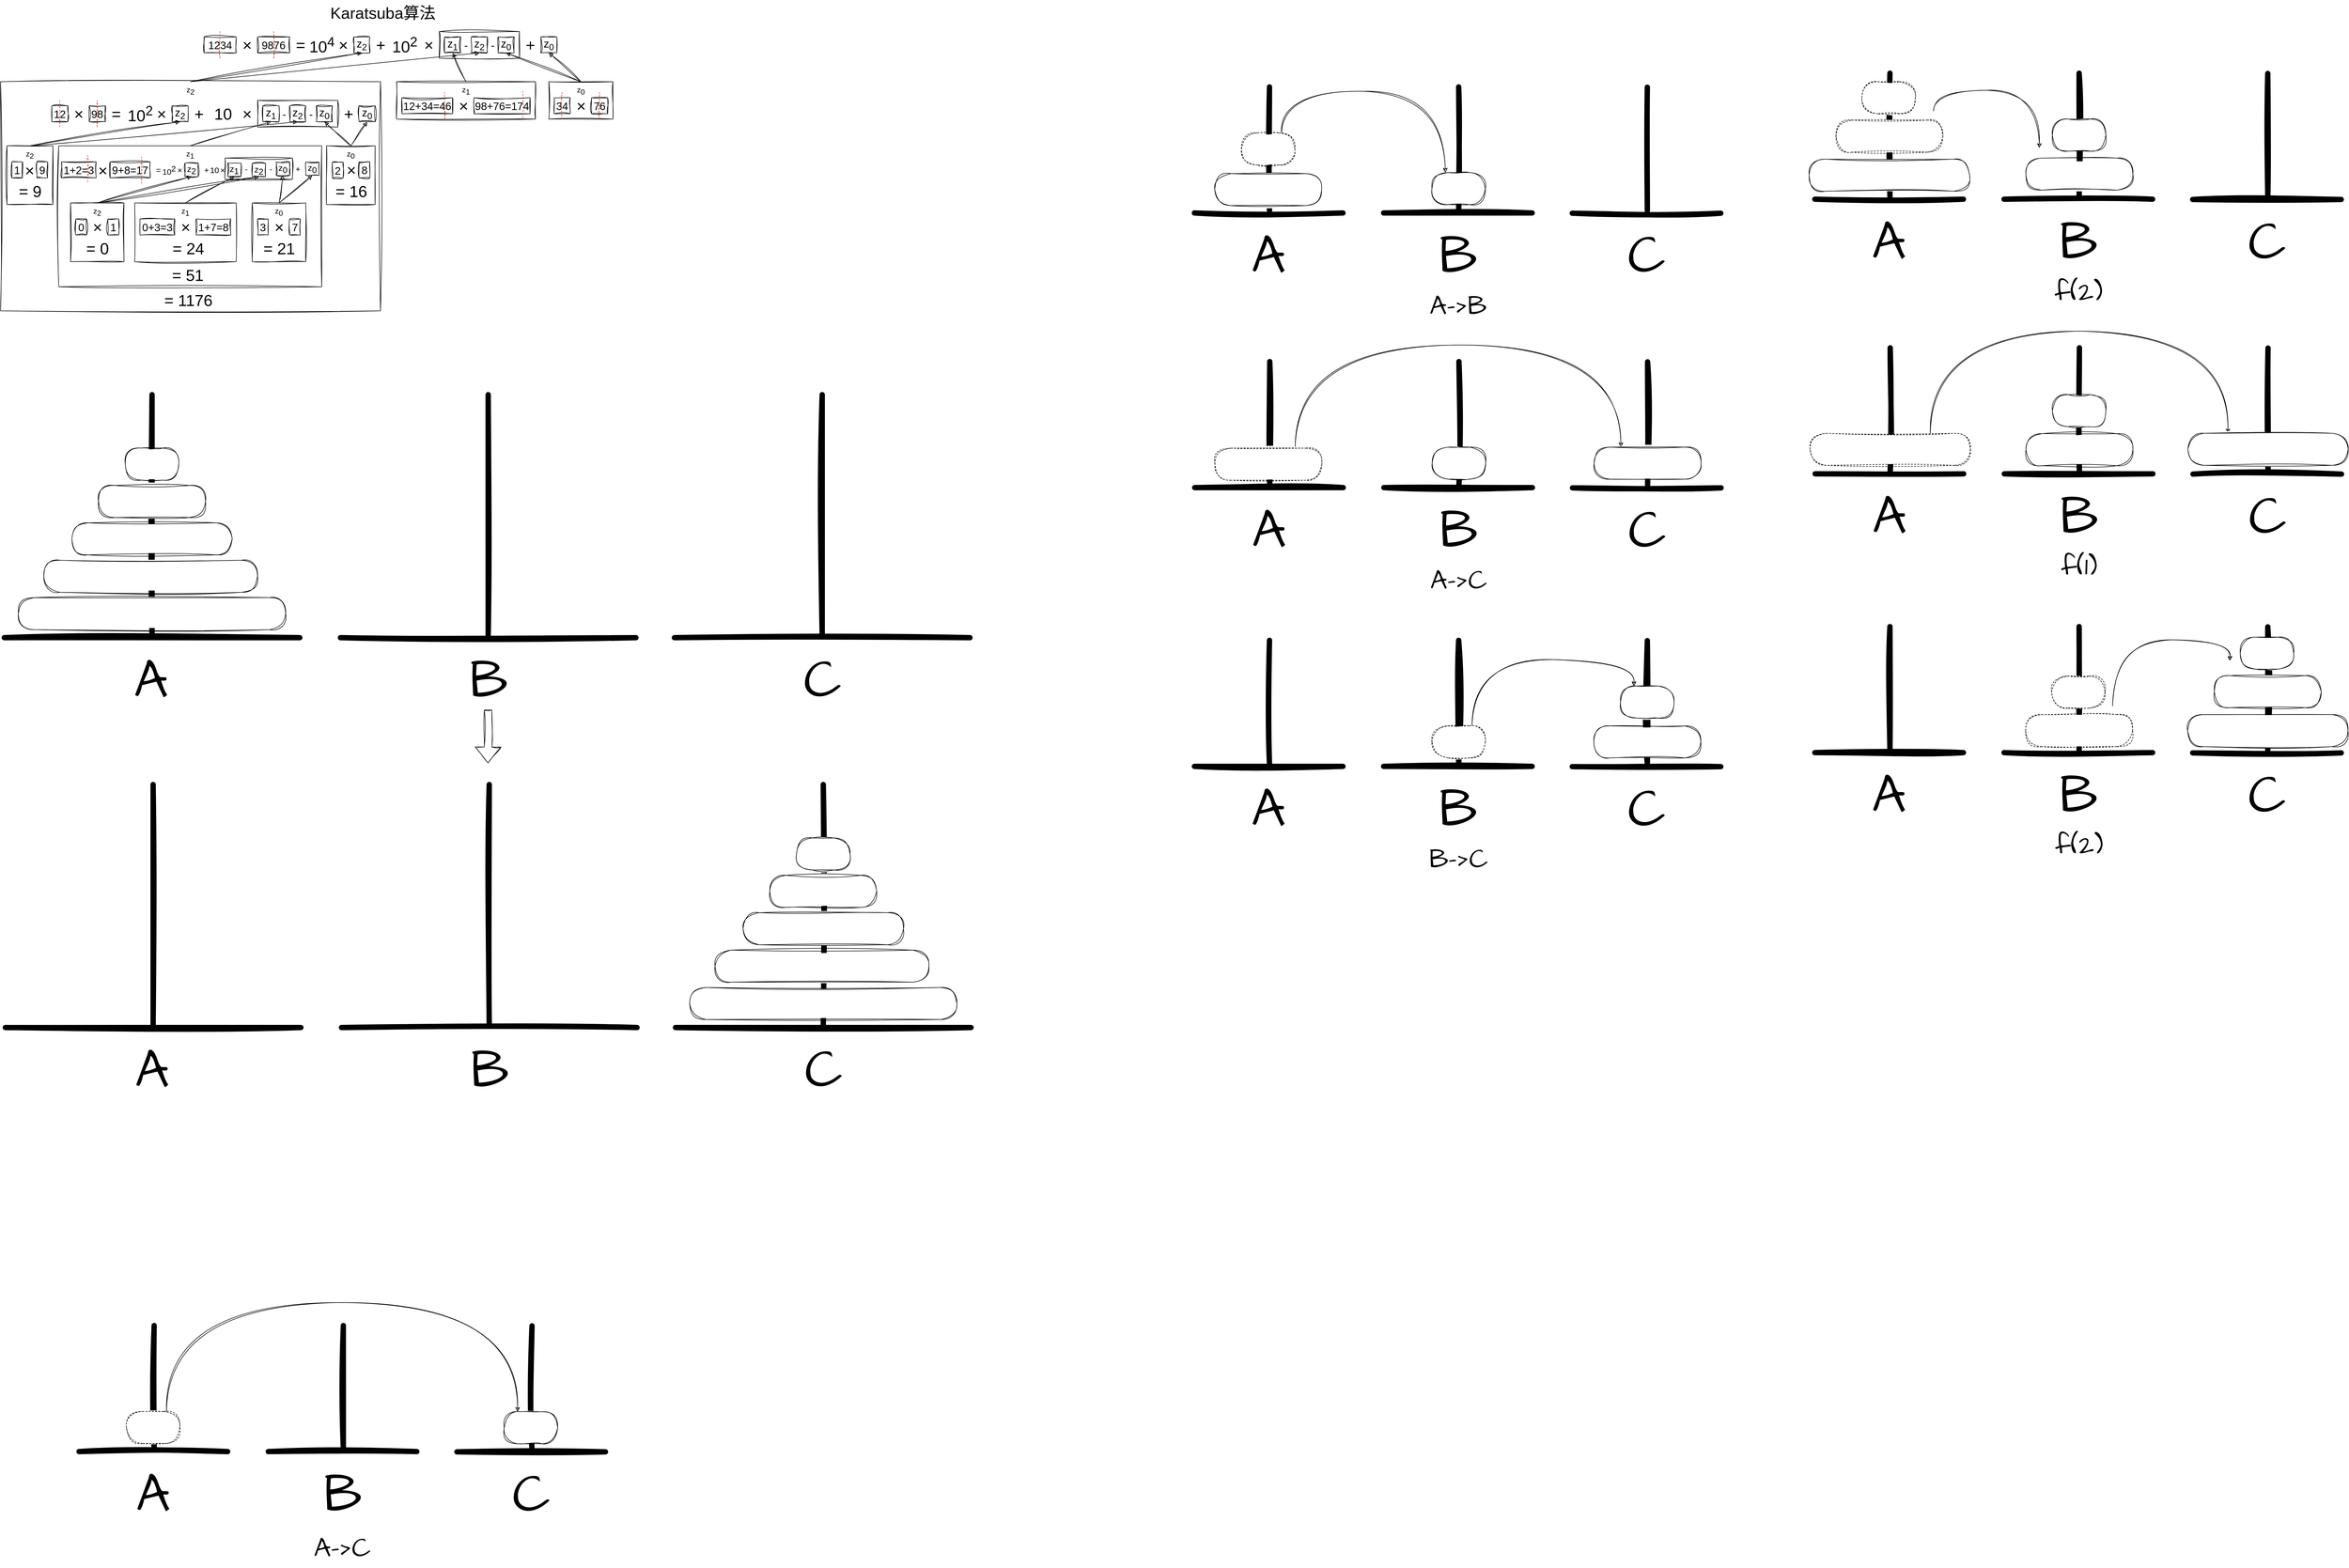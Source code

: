 <mxfile>
    <diagram id="VsGx2YwvZuOt0e0wQSjP" name="Page-1">
        <mxGraphModel dx="2505" dy="1020" grid="0" gridSize="10" guides="1" tooltips="1" connect="1" arrows="1" fold="1" page="1" pageScale="1" pageWidth="4681" pageHeight="3300" math="0" shadow="0">
            <root>
                <mxCell id="0"/>
                <mxCell id="1" parent="0"/>
                <mxCell id="214" value="" style="line;strokeWidth=10;direction=south;html=1;sketch=1;hachureGap=4;jiggle=2;curveFitting=1;fontFamily=Architects Daughter;fontSource=https%3A%2F%2Ffonts.googleapis.com%2Fcss%3Ffamily%3DArchitects%2BDaughter;fontSize=20;" vertex="1" parent="1">
                    <mxGeometry x="1733.5" y="1500" width="10" height="450" as="geometry"/>
                </mxCell>
                <mxCell id="80" value="" style="rounded=0;whiteSpace=wrap;html=1;sketch=1;hachureGap=4;jiggle=2;curveFitting=1;fontFamily=Helvetica;fontSize=20;fillColor=none;" parent="1" vertex="1">
                    <mxGeometry x="1020" y="90" width="150" height="50" as="geometry"/>
                </mxCell>
                <mxCell id="159" style="edgeStyle=none;sketch=1;hachureGap=4;jiggle=2;curveFitting=1;html=1;entryX=0.5;entryY=1;entryDx=0;entryDy=0;fontFamily=Helvetica;fontSize=15;exitX=0.5;exitY=0;exitDx=0;exitDy=0;" parent="1" source="20" target="71" edge="1">
                    <mxGeometry relative="1" as="geometry"/>
                </mxCell>
                <mxCell id="20" value="z&lt;sub style=&quot;font-size: 14px;&quot;&gt;2&lt;/sub&gt;" style="rounded=0;whiteSpace=wrap;html=1;sketch=1;hachureGap=4;jiggle=2;curveFitting=1;fontFamily=Helvetica;fontSize=14;verticalAlign=top;horizontal=1;" parent="1" vertex="1">
                    <mxGeometry x="199" y="184" width="711" height="429" as="geometry"/>
                </mxCell>
                <mxCell id="120" value="" style="rounded=0;whiteSpace=wrap;html=1;sketch=1;hachureGap=4;jiggle=2;curveFitting=1;fontFamily=Helvetica;fontSize=20;fillColor=none;" parent="1" vertex="1">
                    <mxGeometry x="629" y="329" width="130" height="40" as="geometry"/>
                </mxCell>
                <mxCell id="95" value="" style="rounded=0;whiteSpace=wrap;html=1;sketch=1;hachureGap=4;jiggle=2;curveFitting=1;fontFamily=Helvetica;fontSize=20;fillColor=none;" parent="1" vertex="1">
                    <mxGeometry x="680" y="219" width="150" height="50" as="geometry"/>
                </mxCell>
                <mxCell id="2" value="1234" style="rounded=0;whiteSpace=wrap;html=1;sketch=1;hachureGap=4;jiggle=2;curveFitting=1;fontFamily=Helvetica;fontSize=20;" parent="1" vertex="1">
                    <mxGeometry x="580" y="100" width="60" height="30" as="geometry"/>
                </mxCell>
                <mxCell id="5" value="" style="endArrow=none;html=1;sketch=1;hachureGap=4;jiggle=2;curveFitting=1;fontFamily=Helvetica;fontSize=16;fillColor=#f8cecc;strokeColor=#b85450;dashed=1;" parent="1" edge="1">
                    <mxGeometry width="50" height="50" relative="1" as="geometry">
                        <mxPoint x="609.67" y="140" as="sourcePoint"/>
                        <mxPoint x="609.67" y="90" as="targetPoint"/>
                    </mxGeometry>
                </mxCell>
                <mxCell id="8" value="×" style="text;html=1;align=center;verticalAlign=middle;resizable=0;points=[];autosize=1;strokeColor=none;fillColor=none;fontSize=30;fontFamily=Helvetica;sketch=1;hachureGap=4;jiggle=2;curveFitting=1;fontSource=https%3A%2F%2Ffonts.googleapis.com%2Fcss%3Ffamily%3DArchitects%2BDaughter;" parent="1" vertex="1">
                    <mxGeometry x="640" y="90" width="40" height="50" as="geometry"/>
                </mxCell>
                <mxCell id="13" value="9876" style="rounded=0;whiteSpace=wrap;html=1;sketch=1;hachureGap=4;jiggle=2;curveFitting=1;fontFamily=Helvetica;fontSize=20;" parent="1" vertex="1">
                    <mxGeometry x="680" y="100" width="60" height="30" as="geometry"/>
                </mxCell>
                <mxCell id="6" value="" style="endArrow=none;html=1;sketch=1;hachureGap=4;jiggle=2;curveFitting=1;fontFamily=Helvetica;fontSize=16;fillColor=#f8cecc;strokeColor=#b85450;dashed=1;" parent="1" edge="1">
                    <mxGeometry width="50" height="50" relative="1" as="geometry">
                        <mxPoint x="710" y="140" as="sourcePoint"/>
                        <mxPoint x="710" y="90" as="targetPoint"/>
                    </mxGeometry>
                </mxCell>
                <mxCell id="14" value="12" style="rounded=0;whiteSpace=wrap;html=1;sketch=1;hachureGap=4;jiggle=2;curveFitting=1;fontFamily=Helvetica;fontSize=20;" parent="1" vertex="1">
                    <mxGeometry x="295" y="229" width="30" height="30" as="geometry"/>
                </mxCell>
                <mxCell id="16" value="98" style="rounded=0;whiteSpace=wrap;html=1;sketch=1;hachureGap=4;jiggle=2;curveFitting=1;fontFamily=Helvetica;fontSize=20;" parent="1" vertex="1">
                    <mxGeometry x="365" y="229" width="30" height="30" as="geometry"/>
                </mxCell>
                <mxCell id="19" value="×" style="text;html=1;align=center;verticalAlign=middle;resizable=0;points=[];autosize=1;strokeColor=none;fillColor=none;fontSize=30;fontFamily=Helvetica;sketch=1;hachureGap=4;jiggle=2;curveFitting=1;fontSource=https%3A%2F%2Ffonts.googleapis.com%2Fcss%3Ffamily%3DArchitects%2BDaughter;" parent="1" vertex="1">
                    <mxGeometry x="325" y="219" width="40" height="50" as="geometry"/>
                </mxCell>
                <mxCell id="162" style="edgeStyle=none;sketch=1;hachureGap=4;jiggle=2;curveFitting=1;html=1;entryX=0.5;entryY=1;entryDx=0;entryDy=0;fontFamily=Helvetica;fontSize=15;exitX=0.5;exitY=0;exitDx=0;exitDy=0;" parent="1" source="25" target="72" edge="1">
                    <mxGeometry relative="1" as="geometry"/>
                </mxCell>
                <mxCell id="163" style="edgeStyle=none;sketch=1;hachureGap=4;jiggle=2;curveFitting=1;html=1;entryX=0.5;entryY=1;entryDx=0;entryDy=0;fontFamily=Helvetica;fontSize=15;exitX=0.5;exitY=0;exitDx=0;exitDy=0;" parent="1" source="25" target="42" edge="1">
                    <mxGeometry relative="1" as="geometry"/>
                </mxCell>
                <mxCell id="25" value="z&lt;sub style=&quot;font-size: 14px;&quot;&gt;0&lt;/sub&gt;" style="rounded=0;whiteSpace=wrap;html=1;sketch=1;hachureGap=4;jiggle=2;curveFitting=1;fontFamily=Helvetica;fontSize=14;verticalAlign=top;horizontal=1;" parent="1" vertex="1">
                    <mxGeometry x="1225" y="184" width="120" height="70" as="geometry"/>
                </mxCell>
                <mxCell id="26" value="34" style="rounded=0;whiteSpace=wrap;html=1;sketch=1;hachureGap=4;jiggle=2;curveFitting=1;fontFamily=Helvetica;fontSize=20;" parent="1" vertex="1">
                    <mxGeometry x="1235" y="214" width="30" height="30" as="geometry"/>
                </mxCell>
                <mxCell id="27" value="76" style="rounded=0;whiteSpace=wrap;html=1;sketch=1;hachureGap=4;jiggle=2;curveFitting=1;fontFamily=Helvetica;fontSize=20;" parent="1" vertex="1">
                    <mxGeometry x="1305" y="214" width="30" height="30" as="geometry"/>
                </mxCell>
                <mxCell id="28" value="×" style="text;html=1;align=center;verticalAlign=middle;resizable=0;points=[];autosize=1;strokeColor=none;fillColor=none;fontSize=30;fontFamily=Helvetica;sketch=1;hachureGap=4;jiggle=2;curveFitting=1;fontSource=https%3A%2F%2Ffonts.googleapis.com%2Fcss%3Ffamily%3DArchitects%2BDaughter;" parent="1" vertex="1">
                    <mxGeometry x="1265" y="204" width="40" height="50" as="geometry"/>
                </mxCell>
                <mxCell id="161" style="edgeStyle=none;sketch=1;hachureGap=4;jiggle=2;curveFitting=1;html=1;entryX=0.5;entryY=1;entryDx=0;entryDy=0;fontFamily=Helvetica;fontSize=15;exitX=0.5;exitY=0;exitDx=0;exitDy=0;" parent="1" source="30" target="70" edge="1">
                    <mxGeometry relative="1" as="geometry"/>
                </mxCell>
                <mxCell id="30" value="z&lt;sub style=&quot;font-size: 14px;&quot;&gt;1&lt;/sub&gt;" style="rounded=0;whiteSpace=wrap;html=1;sketch=1;hachureGap=4;jiggle=2;curveFitting=1;fontFamily=Helvetica;fontSize=14;verticalAlign=top;horizontal=1;" parent="1" vertex="1">
                    <mxGeometry x="940" y="184" width="260" height="70" as="geometry"/>
                </mxCell>
                <mxCell id="40" value="z&lt;sub&gt;2&lt;/sub&gt;" style="rounded=0;whiteSpace=wrap;html=1;sketch=1;hachureGap=4;jiggle=2;curveFitting=1;fontFamily=Helvetica;fontSize=20;" parent="1" vertex="1">
                    <mxGeometry x="1080" y="100" width="30" height="30" as="geometry"/>
                </mxCell>
                <mxCell id="31" value="12+34=46" style="rounded=0;whiteSpace=wrap;html=1;sketch=1;hachureGap=4;jiggle=2;curveFitting=1;fontFamily=Helvetica;fontSize=20;" parent="1" vertex="1">
                    <mxGeometry x="950" y="214" width="95" height="30" as="geometry"/>
                </mxCell>
                <mxCell id="33" value="×" style="text;html=1;align=center;verticalAlign=middle;resizable=0;points=[];autosize=1;strokeColor=none;fillColor=none;fontSize=30;fontFamily=Helvetica;sketch=1;hachureGap=4;jiggle=2;curveFitting=1;fontSource=https%3A%2F%2Ffonts.googleapis.com%2Fcss%3Ffamily%3DArchitects%2BDaughter;" parent="1" vertex="1">
                    <mxGeometry x="1045" y="204" width="40" height="50" as="geometry"/>
                </mxCell>
                <mxCell id="37" value="=" style="text;html=1;align=center;verticalAlign=middle;resizable=0;points=[];autosize=1;strokeColor=none;fillColor=none;fontSize=30;fontFamily=Helvetica;sketch=1;hachureGap=4;jiggle=2;curveFitting=1;fontSource=https%3A%2F%2Ffonts.googleapis.com%2Fcss%3Ffamily%3DArchitects%2BDaughter;" parent="1" vertex="1">
                    <mxGeometry x="740" y="90" width="40" height="50" as="geometry"/>
                </mxCell>
                <mxCell id="42" value="z&lt;sub&gt;0&lt;/sub&gt;" style="rounded=0;whiteSpace=wrap;html=1;sketch=1;hachureGap=4;jiggle=2;curveFitting=1;fontFamily=Helvetica;fontSize=20;" parent="1" vertex="1">
                    <mxGeometry x="1210" y="100" width="30" height="30" as="geometry"/>
                </mxCell>
                <mxCell id="43" value="+" style="text;html=1;align=center;verticalAlign=middle;resizable=0;points=[];autosize=1;strokeColor=none;fillColor=none;fontSize=30;fontFamily=Helvetica;sketch=1;hachureGap=4;jiggle=2;curveFitting=1;fontSource=https%3A%2F%2Ffonts.googleapis.com%2Fcss%3Ffamily%3DArchitects%2BDaughter;" parent="1" vertex="1">
                    <mxGeometry x="1170" y="90" width="40" height="50" as="geometry"/>
                </mxCell>
                <mxCell id="44" value="+" style="text;html=1;align=center;verticalAlign=middle;resizable=0;points=[];autosize=1;strokeColor=none;fillColor=none;fontSize=30;fontFamily=Helvetica;sketch=1;hachureGap=4;jiggle=2;curveFitting=1;fontSource=https%3A%2F%2Ffonts.googleapis.com%2Fcss%3Ffamily%3DArchitects%2BDaughter;" parent="1" vertex="1">
                    <mxGeometry x="890" y="90" width="40" height="50" as="geometry"/>
                </mxCell>
                <mxCell id="45" value="98+76=174" style="rounded=0;whiteSpace=wrap;html=1;sketch=1;hachureGap=4;jiggle=2;curveFitting=1;fontFamily=Helvetica;fontSize=20;" parent="1" vertex="1">
                    <mxGeometry x="1085" y="214" width="105" height="30" as="geometry"/>
                </mxCell>
                <mxCell id="46" value="" style="endArrow=none;html=1;sketch=1;hachureGap=4;jiggle=2;curveFitting=1;fontFamily=Helvetica;fontSize=16;fillColor=#f8cecc;strokeColor=#b85450;dashed=1;" parent="1" edge="1">
                    <mxGeometry width="50" height="50" relative="1" as="geometry">
                        <mxPoint x="309.8" y="269" as="sourcePoint"/>
                        <mxPoint x="309.8" y="219" as="targetPoint"/>
                    </mxGeometry>
                </mxCell>
                <mxCell id="47" value="" style="endArrow=none;html=1;sketch=1;hachureGap=4;jiggle=2;curveFitting=1;fontFamily=Helvetica;fontSize=16;fillColor=#f8cecc;strokeColor=#b85450;dashed=1;" parent="1" edge="1">
                    <mxGeometry width="50" height="50" relative="1" as="geometry">
                        <mxPoint x="379.8" y="269" as="sourcePoint"/>
                        <mxPoint x="379.8" y="219" as="targetPoint"/>
                    </mxGeometry>
                </mxCell>
                <mxCell id="48" value="" style="endArrow=none;html=1;sketch=1;hachureGap=4;jiggle=2;curveFitting=1;fontFamily=Helvetica;fontSize=16;fillColor=#f8cecc;strokeColor=#b85450;dashed=1;" parent="1" edge="1">
                    <mxGeometry width="50" height="50" relative="1" as="geometry">
                        <mxPoint x="1030" y="254" as="sourcePoint"/>
                        <mxPoint x="1030" y="204" as="targetPoint"/>
                    </mxGeometry>
                </mxCell>
                <mxCell id="49" value="" style="endArrow=none;html=1;sketch=1;hachureGap=4;jiggle=2;curveFitting=1;fontFamily=Helvetica;fontSize=16;fillColor=#f8cecc;strokeColor=#b85450;dashed=1;" parent="1" edge="1">
                    <mxGeometry width="50" height="50" relative="1" as="geometry">
                        <mxPoint x="1176" y="252" as="sourcePoint"/>
                        <mxPoint x="1176" y="202" as="targetPoint"/>
                    </mxGeometry>
                </mxCell>
                <mxCell id="50" value="" style="endArrow=none;html=1;sketch=1;hachureGap=4;jiggle=2;curveFitting=1;fontFamily=Helvetica;fontSize=16;fillColor=#f8cecc;strokeColor=#b85450;dashed=1;" parent="1" edge="1">
                    <mxGeometry width="50" height="50" relative="1" as="geometry">
                        <mxPoint x="1249.8" y="254" as="sourcePoint"/>
                        <mxPoint x="1249.8" y="204" as="targetPoint"/>
                    </mxGeometry>
                </mxCell>
                <mxCell id="51" value="" style="endArrow=none;html=1;sketch=1;hachureGap=4;jiggle=2;curveFitting=1;fontFamily=Helvetica;fontSize=16;fillColor=#f8cecc;strokeColor=#b85450;dashed=1;" parent="1" edge="1">
                    <mxGeometry width="50" height="50" relative="1" as="geometry">
                        <mxPoint x="1319.8" y="254" as="sourcePoint"/>
                        <mxPoint x="1319.8" y="204" as="targetPoint"/>
                    </mxGeometry>
                </mxCell>
                <mxCell id="52" value="z&lt;sub style=&quot;font-size: 14px;&quot;&gt;2&lt;/sub&gt;" style="rounded=0;whiteSpace=wrap;html=1;sketch=1;hachureGap=4;jiggle=2;curveFitting=1;fontFamily=Helvetica;fontSize=14;verticalAlign=top;horizontal=1;" parent="1" vertex="1">
                    <mxGeometry x="211" y="304" width="86" height="110" as="geometry"/>
                </mxCell>
                <mxCell id="53" value="1" style="rounded=0;whiteSpace=wrap;html=1;sketch=1;hachureGap=4;jiggle=2;curveFitting=1;fontFamily=Helvetica;fontSize=20;" parent="1" vertex="1">
                    <mxGeometry x="220" y="334" width="20" height="30" as="geometry"/>
                </mxCell>
                <mxCell id="54" value="9" style="rounded=0;whiteSpace=wrap;html=1;sketch=1;hachureGap=4;jiggle=2;curveFitting=1;fontFamily=Helvetica;fontSize=20;" parent="1" vertex="1">
                    <mxGeometry x="267" y="334" width="20" height="30" as="geometry"/>
                </mxCell>
                <mxCell id="55" value="×" style="text;html=1;align=center;verticalAlign=middle;resizable=0;points=[];autosize=1;strokeColor=none;fillColor=none;fontSize=30;fontFamily=Helvetica;sketch=1;hachureGap=4;jiggle=2;curveFitting=1;fontSource=https%3A%2F%2Ffonts.googleapis.com%2Fcss%3Ffamily%3DArchitects%2BDaughter;" parent="1" vertex="1">
                    <mxGeometry x="233" y="324.5" width="40" height="50" as="geometry"/>
                </mxCell>
                <mxCell id="156" style="edgeStyle=none;sketch=1;hachureGap=4;jiggle=2;curveFitting=1;html=1;entryX=0.5;entryY=1;entryDx=0;entryDy=0;fontFamily=Helvetica;fontSize=15;exitX=0.5;exitY=0;exitDx=0;exitDy=0;" parent="1" source="56" target="84" edge="1">
                    <mxGeometry relative="1" as="geometry"/>
                </mxCell>
                <mxCell id="157" style="edgeStyle=none;sketch=1;hachureGap=4;jiggle=2;curveFitting=1;html=1;entryX=0.5;entryY=1;entryDx=0;entryDy=0;fontFamily=Helvetica;fontSize=15;exitX=0.5;exitY=0;exitDx=0;exitDy=0;" parent="1" source="56" target="89" edge="1">
                    <mxGeometry relative="1" as="geometry"/>
                </mxCell>
                <mxCell id="56" value="z&lt;sub style=&quot;font-size: 14px;&quot;&gt;0&lt;/sub&gt;" style="rounded=0;whiteSpace=wrap;html=1;sketch=1;hachureGap=4;jiggle=2;curveFitting=1;fontFamily=Helvetica;fontSize=14;verticalAlign=top;horizontal=1;" parent="1" vertex="1">
                    <mxGeometry x="809" y="304" width="91" height="110" as="geometry"/>
                </mxCell>
                <mxCell id="57" value="2" style="rounded=0;whiteSpace=wrap;html=1;sketch=1;hachureGap=4;jiggle=2;curveFitting=1;fontFamily=Helvetica;fontSize=20;" parent="1" vertex="1">
                    <mxGeometry x="820" y="334.5" width="20" height="30" as="geometry"/>
                </mxCell>
                <mxCell id="58" value="8" style="rounded=0;whiteSpace=wrap;html=1;sketch=1;hachureGap=4;jiggle=2;curveFitting=1;fontFamily=Helvetica;fontSize=20;" parent="1" vertex="1">
                    <mxGeometry x="870" y="334" width="20" height="30" as="geometry"/>
                </mxCell>
                <mxCell id="59" value="×" style="text;html=1;align=center;verticalAlign=middle;resizable=0;points=[];autosize=1;strokeColor=none;fillColor=none;fontSize=30;fontFamily=Helvetica;sketch=1;hachureGap=4;jiggle=2;curveFitting=1;fontSource=https%3A%2F%2Ffonts.googleapis.com%2Fcss%3Ffamily%3DArchitects%2BDaughter;" parent="1" vertex="1">
                    <mxGeometry x="835" y="324" width="40" height="50" as="geometry"/>
                </mxCell>
                <mxCell id="83" value="z&lt;sub&gt;2&lt;/sub&gt;" style="rounded=0;whiteSpace=wrap;html=1;sketch=1;hachureGap=4;jiggle=2;curveFitting=1;fontFamily=Helvetica;fontSize=20;" parent="1" vertex="1">
                    <mxGeometry x="740" y="229" width="30" height="30" as="geometry"/>
                </mxCell>
                <mxCell id="70" value="z&lt;sub&gt;1&lt;/sub&gt;" style="rounded=0;whiteSpace=wrap;html=1;sketch=1;hachureGap=4;jiggle=2;curveFitting=1;fontFamily=Helvetica;fontSize=20;" parent="1" vertex="1">
                    <mxGeometry x="1030" y="100" width="30" height="30" as="geometry"/>
                </mxCell>
                <mxCell id="71" value="z&lt;sub&gt;2&lt;/sub&gt;" style="rounded=0;whiteSpace=wrap;html=1;sketch=1;hachureGap=4;jiggle=2;curveFitting=1;fontFamily=Helvetica;fontSize=20;" parent="1" vertex="1">
                    <mxGeometry x="860" y="100" width="30" height="30" as="geometry"/>
                </mxCell>
                <mxCell id="72" value="z&lt;sub&gt;0&lt;/sub&gt;" style="rounded=0;whiteSpace=wrap;html=1;sketch=1;hachureGap=4;jiggle=2;curveFitting=1;fontFamily=Helvetica;fontSize=20;" parent="1" vertex="1">
                    <mxGeometry x="1130" y="100" width="30" height="30" as="geometry"/>
                </mxCell>
                <mxCell id="73" value="10&lt;sup&gt;4&lt;/sup&gt;" style="text;html=1;align=center;verticalAlign=middle;resizable=0;points=[];autosize=1;strokeColor=none;fillColor=none;fontSize=30;fontFamily=Helvetica;sketch=1;hachureGap=4;jiggle=2;curveFitting=1;fontSource=https%3A%2F%2Ffonts.googleapis.com%2Fcss%3Ffamily%3DArchitects%2BDaughter;" parent="1" vertex="1">
                    <mxGeometry x="765" y="85" width="70" height="60" as="geometry"/>
                </mxCell>
                <mxCell id="74" value="×" style="text;html=1;align=center;verticalAlign=middle;resizable=0;points=[];autosize=1;strokeColor=none;fillColor=none;fontSize=30;fontFamily=Helvetica;sketch=1;hachureGap=4;jiggle=2;curveFitting=1;fontSource=https%3A%2F%2Ffonts.googleapis.com%2Fcss%3Ffamily%3DArchitects%2BDaughter;" parent="1" vertex="1">
                    <mxGeometry x="820" y="90" width="40" height="50" as="geometry"/>
                </mxCell>
                <mxCell id="75" value="10&lt;sup&gt;2&lt;/sup&gt;" style="text;html=1;align=center;verticalAlign=middle;resizable=0;points=[];autosize=1;strokeColor=none;fillColor=none;fontSize=30;fontFamily=Helvetica;sketch=1;hachureGap=4;jiggle=2;curveFitting=1;fontSource=https%3A%2F%2Ffonts.googleapis.com%2Fcss%3Ffamily%3DArchitects%2BDaughter;" parent="1" vertex="1">
                    <mxGeometry x="920" y="85" width="70" height="60" as="geometry"/>
                </mxCell>
                <mxCell id="77" value="-" style="text;html=1;strokeColor=none;fillColor=none;align=center;verticalAlign=middle;whiteSpace=wrap;rounded=0;sketch=1;hachureGap=4;jiggle=2;curveFitting=1;fontFamily=Helvetica;fontSize=20;" parent="1" vertex="1">
                    <mxGeometry x="1060" y="100" width="20" height="30" as="geometry"/>
                </mxCell>
                <mxCell id="88" value="z&lt;sub&gt;2&lt;/sub&gt;" style="rounded=0;whiteSpace=wrap;html=1;sketch=1;hachureGap=4;jiggle=2;curveFitting=1;fontFamily=Helvetica;fontSize=20;" parent="1" vertex="1">
                    <mxGeometry x="520" y="229" width="30" height="30" as="geometry"/>
                </mxCell>
                <mxCell id="79" value="-" style="text;html=1;strokeColor=none;fillColor=none;align=center;verticalAlign=middle;whiteSpace=wrap;rounded=0;sketch=1;hachureGap=4;jiggle=2;curveFitting=1;fontFamily=Helvetica;fontSize=20;" parent="1" vertex="1">
                    <mxGeometry x="1110" y="100" width="20" height="30" as="geometry"/>
                </mxCell>
                <mxCell id="81" value="×" style="text;html=1;align=center;verticalAlign=middle;resizable=0;points=[];autosize=1;strokeColor=none;fillColor=none;fontSize=30;fontFamily=Helvetica;sketch=1;hachureGap=4;jiggle=2;curveFitting=1;fontSource=https%3A%2F%2Ffonts.googleapis.com%2Fcss%3Ffamily%3DArchitects%2BDaughter;" parent="1" vertex="1">
                    <mxGeometry x="980" y="90" width="40" height="50" as="geometry"/>
                </mxCell>
                <mxCell id="82" value="=" style="text;html=1;align=center;verticalAlign=middle;resizable=0;points=[];autosize=1;strokeColor=none;fillColor=none;fontSize=30;fontFamily=Helvetica;sketch=1;hachureGap=4;jiggle=2;curveFitting=1;fontSource=https%3A%2F%2Ffonts.googleapis.com%2Fcss%3Ffamily%3DArchitects%2BDaughter;" parent="1" vertex="1">
                    <mxGeometry x="395" y="219" width="40" height="50" as="geometry"/>
                </mxCell>
                <mxCell id="84" value="z&lt;sub&gt;0&lt;/sub&gt;" style="rounded=0;whiteSpace=wrap;html=1;sketch=1;hachureGap=4;jiggle=2;curveFitting=1;fontFamily=Helvetica;fontSize=20;" parent="1" vertex="1">
                    <mxGeometry x="870" y="229" width="30" height="30" as="geometry"/>
                </mxCell>
                <mxCell id="85" value="+" style="text;html=1;align=center;verticalAlign=middle;resizable=0;points=[];autosize=1;strokeColor=none;fillColor=none;fontSize=30;fontFamily=Helvetica;sketch=1;hachureGap=4;jiggle=2;curveFitting=1;fontSource=https%3A%2F%2Ffonts.googleapis.com%2Fcss%3Ffamily%3DArchitects%2BDaughter;" parent="1" vertex="1">
                    <mxGeometry x="830" y="219" width="40" height="50" as="geometry"/>
                </mxCell>
                <mxCell id="86" value="+" style="text;html=1;align=center;verticalAlign=middle;resizable=0;points=[];autosize=1;strokeColor=none;fillColor=none;fontSize=30;fontFamily=Helvetica;sketch=1;hachureGap=4;jiggle=2;curveFitting=1;fontSource=https%3A%2F%2Ffonts.googleapis.com%2Fcss%3Ffamily%3DArchitects%2BDaughter;" parent="1" vertex="1">
                    <mxGeometry x="550" y="219" width="40" height="50" as="geometry"/>
                </mxCell>
                <mxCell id="87" value="z&lt;sub&gt;1&lt;/sub&gt;" style="rounded=0;whiteSpace=wrap;html=1;sketch=1;hachureGap=4;jiggle=2;curveFitting=1;fontFamily=Helvetica;fontSize=20;" parent="1" vertex="1">
                    <mxGeometry x="690" y="229" width="30" height="30" as="geometry"/>
                </mxCell>
                <mxCell id="89" value="z&lt;sub&gt;0&lt;/sub&gt;" style="rounded=0;whiteSpace=wrap;html=1;sketch=1;hachureGap=4;jiggle=2;curveFitting=1;fontFamily=Helvetica;fontSize=20;" parent="1" vertex="1">
                    <mxGeometry x="790" y="229" width="30" height="30" as="geometry"/>
                </mxCell>
                <mxCell id="90" value="10&lt;sup&gt;2&lt;/sup&gt;" style="text;html=1;align=center;verticalAlign=middle;resizable=0;points=[];autosize=1;strokeColor=none;fillColor=none;fontSize=30;fontFamily=Helvetica;sketch=1;hachureGap=4;jiggle=2;curveFitting=1;fontSource=https%3A%2F%2Ffonts.googleapis.com%2Fcss%3Ffamily%3DArchitects%2BDaughter;" parent="1" vertex="1">
                    <mxGeometry x="425" y="214" width="70" height="60" as="geometry"/>
                </mxCell>
                <mxCell id="91" value="×" style="text;html=1;align=center;verticalAlign=middle;resizable=0;points=[];autosize=1;strokeColor=none;fillColor=none;fontSize=30;fontFamily=Helvetica;sketch=1;hachureGap=4;jiggle=2;curveFitting=1;fontSource=https%3A%2F%2Ffonts.googleapis.com%2Fcss%3Ffamily%3DArchitects%2BDaughter;" parent="1" vertex="1">
                    <mxGeometry x="480" y="219" width="40" height="50" as="geometry"/>
                </mxCell>
                <mxCell id="92" value="10" style="text;html=1;align=center;verticalAlign=middle;resizable=0;points=[];autosize=1;strokeColor=none;fillColor=none;fontSize=30;fontFamily=Helvetica;sketch=1;hachureGap=4;jiggle=2;curveFitting=1;fontSource=https%3A%2F%2Ffonts.googleapis.com%2Fcss%3Ffamily%3DArchitects%2BDaughter;" parent="1" vertex="1">
                    <mxGeometry x="585" y="219" width="60" height="50" as="geometry"/>
                </mxCell>
                <mxCell id="93" value="-" style="text;html=1;strokeColor=none;fillColor=none;align=center;verticalAlign=middle;whiteSpace=wrap;rounded=0;sketch=1;hachureGap=4;jiggle=2;curveFitting=1;fontFamily=Helvetica;fontSize=20;" parent="1" vertex="1">
                    <mxGeometry x="720" y="229" width="20" height="30" as="geometry"/>
                </mxCell>
                <mxCell id="94" value="-" style="text;html=1;strokeColor=none;fillColor=none;align=center;verticalAlign=middle;whiteSpace=wrap;rounded=0;sketch=1;hachureGap=4;jiggle=2;curveFitting=1;fontFamily=Helvetica;fontSize=20;" parent="1" vertex="1">
                    <mxGeometry x="770" y="229" width="20" height="30" as="geometry"/>
                </mxCell>
                <mxCell id="96" value="×" style="text;html=1;align=center;verticalAlign=middle;resizable=0;points=[];autosize=1;strokeColor=none;fillColor=none;fontSize=30;fontFamily=Helvetica;sketch=1;hachureGap=4;jiggle=2;curveFitting=1;fontSource=https%3A%2F%2Ffonts.googleapis.com%2Fcss%3Ffamily%3DArchitects%2BDaughter;" parent="1" vertex="1">
                    <mxGeometry x="640" y="219" width="40" height="50" as="geometry"/>
                </mxCell>
                <mxCell id="100" value="z&lt;sub style=&quot;font-size: 14px;&quot;&gt;1&lt;/sub&gt;" style="rounded=0;whiteSpace=wrap;html=1;sketch=1;hachureGap=4;jiggle=2;curveFitting=1;fontFamily=Helvetica;fontSize=14;verticalAlign=top;horizontal=1;" parent="1" vertex="1">
                    <mxGeometry x="308" y="304" width="492" height="264" as="geometry"/>
                </mxCell>
                <mxCell id="101" value="1+2=3" style="rounded=0;whiteSpace=wrap;html=1;sketch=1;hachureGap=4;jiggle=2;curveFitting=1;fontFamily=Helvetica;fontSize=20;" parent="1" vertex="1">
                    <mxGeometry x="313" y="334" width="65" height="30" as="geometry"/>
                </mxCell>
                <mxCell id="102" value="×" style="text;html=1;align=center;verticalAlign=middle;resizable=0;points=[];autosize=1;strokeColor=none;fillColor=none;fontSize=30;fontFamily=Helvetica;sketch=1;hachureGap=4;jiggle=2;curveFitting=1;fontSource=https%3A%2F%2Ffonts.googleapis.com%2Fcss%3Ffamily%3DArchitects%2BDaughter;" parent="1" vertex="1">
                    <mxGeometry x="370" y="324.5" width="40" height="50" as="geometry"/>
                </mxCell>
                <mxCell id="103" value="9+8=17" style="rounded=0;whiteSpace=wrap;html=1;sketch=1;hachureGap=4;jiggle=2;curveFitting=1;fontFamily=Helvetica;fontSize=20;" parent="1" vertex="1">
                    <mxGeometry x="404" y="334" width="75" height="30" as="geometry"/>
                </mxCell>
                <mxCell id="104" value="" style="endArrow=none;html=1;sketch=1;hachureGap=4;jiggle=2;curveFitting=1;fontFamily=Helvetica;fontSize=16;fillColor=#f8cecc;strokeColor=#b85450;dashed=1;" parent="1" edge="1">
                    <mxGeometry width="50" height="50" relative="1" as="geometry">
                        <mxPoint x="362" y="372" as="sourcePoint"/>
                        <mxPoint x="362" y="322" as="targetPoint"/>
                    </mxGeometry>
                </mxCell>
                <mxCell id="105" value="" style="endArrow=none;html=1;sketch=1;hachureGap=4;jiggle=2;curveFitting=1;fontFamily=Helvetica;fontSize=16;fillColor=#f8cecc;strokeColor=#b85450;dashed=1;" parent="1" edge="1">
                    <mxGeometry width="50" height="50" relative="1" as="geometry">
                        <mxPoint x="463" y="375" as="sourcePoint"/>
                        <mxPoint x="463" y="325" as="targetPoint"/>
                    </mxGeometry>
                </mxCell>
                <mxCell id="107" value="=" style="text;html=1;align=center;verticalAlign=middle;resizable=0;points=[];autosize=1;strokeColor=none;fillColor=none;fontSize=15;fontFamily=Helvetica;sketch=1;hachureGap=4;jiggle=2;curveFitting=1;fontSource=https%3A%2F%2Ffonts.googleapis.com%2Fcss%3Ffamily%3DArchitects%2BDaughter;" parent="1" vertex="1">
                    <mxGeometry x="479" y="334" width="30" height="30" as="geometry"/>
                </mxCell>
                <mxCell id="110" value="+" style="text;html=1;align=center;verticalAlign=middle;resizable=0;points=[];autosize=1;strokeColor=none;fillColor=none;fontSize=15;fontFamily=Helvetica;sketch=1;hachureGap=4;jiggle=2;curveFitting=1;fontSource=https%3A%2F%2Ffonts.googleapis.com%2Fcss%3Ffamily%3DArchitects%2BDaughter;" parent="1" vertex="1">
                    <mxGeometry x="740" y="332" width="30" height="30" as="geometry"/>
                </mxCell>
                <mxCell id="111" value="+" style="text;html=1;align=center;verticalAlign=middle;resizable=0;points=[];autosize=1;strokeColor=none;fillColor=none;fontSize=15;fontFamily=Helvetica;sketch=1;hachureGap=4;jiggle=2;curveFitting=1;fontSource=https%3A%2F%2Ffonts.googleapis.com%2Fcss%3Ffamily%3DArchitects%2BDaughter;" parent="1" vertex="1">
                    <mxGeometry x="569" y="334" width="30" height="30" as="geometry"/>
                </mxCell>
                <mxCell id="113" value="z&lt;sub style=&quot;font-size: 16px;&quot;&gt;2&lt;/sub&gt;" style="rounded=0;whiteSpace=wrap;html=1;sketch=1;hachureGap=4;jiggle=2;curveFitting=1;fontFamily=Helvetica;fontSize=16;" parent="1" vertex="1">
                    <mxGeometry x="544" y="336.5" width="25" height="25" as="geometry"/>
                </mxCell>
                <mxCell id="115" value="10&lt;sup style=&quot;font-size: 15px;&quot;&gt;2&lt;/sup&gt;" style="text;html=1;align=center;verticalAlign=middle;resizable=0;points=[];autosize=1;strokeColor=none;fillColor=none;fontSize=15;fontFamily=Helvetica;sketch=1;hachureGap=4;jiggle=2;curveFitting=1;fontSource=https%3A%2F%2Ffonts.googleapis.com%2Fcss%3Ffamily%3DArchitects%2BDaughter;" parent="1" vertex="1">
                    <mxGeometry x="489" y="329" width="50" height="40" as="geometry"/>
                </mxCell>
                <mxCell id="116" value="×" style="text;html=1;align=center;verticalAlign=middle;resizable=0;points=[];autosize=1;strokeColor=none;fillColor=none;fontSize=15;fontFamily=Helvetica;sketch=1;hachureGap=4;jiggle=2;curveFitting=1;fontSource=https%3A%2F%2Ffonts.googleapis.com%2Fcss%3Ffamily%3DArchitects%2BDaughter;" parent="1" vertex="1">
                    <mxGeometry x="519" y="334" width="30" height="30" as="geometry"/>
                </mxCell>
                <mxCell id="117" value="10" style="text;html=1;align=center;verticalAlign=middle;resizable=0;points=[];autosize=1;strokeColor=none;fillColor=none;fontSize=15;fontFamily=Helvetica;sketch=1;hachureGap=4;jiggle=2;curveFitting=1;fontSource=https%3A%2F%2Ffonts.googleapis.com%2Fcss%3Ffamily%3DArchitects%2BDaughter;" parent="1" vertex="1">
                    <mxGeometry x="579" y="334" width="40" height="30" as="geometry"/>
                </mxCell>
                <mxCell id="118" value="-" style="text;html=1;strokeColor=none;fillColor=none;align=center;verticalAlign=middle;whiteSpace=wrap;rounded=0;sketch=1;hachureGap=4;jiggle=2;curveFitting=1;fontFamily=Helvetica;fontSize=15;" parent="1" vertex="1">
                    <mxGeometry x="649" y="332" width="20" height="30" as="geometry"/>
                </mxCell>
                <mxCell id="119" value="-" style="text;html=1;strokeColor=none;fillColor=none;align=center;verticalAlign=middle;whiteSpace=wrap;rounded=0;sketch=1;hachureGap=4;jiggle=2;curveFitting=1;fontFamily=Helvetica;fontSize=15;" parent="1" vertex="1">
                    <mxGeometry x="695" y="332" width="20" height="30" as="geometry"/>
                </mxCell>
                <mxCell id="121" value="×" style="text;html=1;align=center;verticalAlign=middle;resizable=0;points=[];autosize=1;strokeColor=none;fillColor=none;fontSize=15;fontFamily=Helvetica;sketch=1;hachureGap=4;jiggle=2;curveFitting=1;fontSource=https%3A%2F%2Ffonts.googleapis.com%2Fcss%3Ffamily%3DArchitects%2BDaughter;" parent="1" vertex="1">
                    <mxGeometry x="599" y="334" width="30" height="30" as="geometry"/>
                </mxCell>
                <mxCell id="122" value="z&lt;sub style=&quot;font-size: 16px;&quot;&gt;1&lt;/sub&gt;" style="rounded=0;whiteSpace=wrap;html=1;sketch=1;hachureGap=4;jiggle=2;curveFitting=1;fontFamily=Helvetica;fontSize=16;" parent="1" vertex="1">
                    <mxGeometry x="624" y="336.5" width="25" height="25" as="geometry"/>
                </mxCell>
                <mxCell id="123" value="z&lt;sub style=&quot;font-size: 16px;&quot;&gt;2&lt;/sub&gt;" style="rounded=0;whiteSpace=wrap;html=1;sketch=1;hachureGap=4;jiggle=2;curveFitting=1;fontFamily=Helvetica;fontSize=16;" parent="1" vertex="1">
                    <mxGeometry x="670" y="337" width="25" height="25" as="geometry"/>
                </mxCell>
                <mxCell id="124" value="z&lt;sub style=&quot;font-size: 16px;&quot;&gt;0&lt;/sub&gt;" style="rounded=0;whiteSpace=wrap;html=1;sketch=1;hachureGap=4;jiggle=2;curveFitting=1;fontFamily=Helvetica;fontSize=16;" parent="1" vertex="1">
                    <mxGeometry x="715" y="334.5" width="25" height="25" as="geometry"/>
                </mxCell>
                <mxCell id="125" value="z&lt;sub style=&quot;font-size: 16px;&quot;&gt;0&lt;/sub&gt;" style="rounded=0;whiteSpace=wrap;html=1;sketch=1;hachureGap=4;jiggle=2;curveFitting=1;fontFamily=Helvetica;fontSize=16;" parent="1" vertex="1">
                    <mxGeometry x="770" y="334.5" width="25" height="25" as="geometry"/>
                </mxCell>
                <mxCell id="126" value="= 9" style="text;html=1;align=center;verticalAlign=middle;resizable=0;points=[];autosize=1;strokeColor=none;fillColor=none;fontSize=30;fontFamily=Helvetica;sketch=1;hachureGap=4;jiggle=2;curveFitting=1;fontSource=https%3A%2F%2Ffonts.googleapis.com%2Fcss%3Ffamily%3DArchitects%2BDaughter;" parent="1" vertex="1">
                    <mxGeometry x="219" y="364" width="70" height="50" as="geometry"/>
                </mxCell>
                <mxCell id="127" value="= 16" style="text;html=1;align=center;verticalAlign=middle;resizable=0;points=[];autosize=1;strokeColor=none;fillColor=none;fontSize=30;fontFamily=Helvetica;sketch=1;hachureGap=4;jiggle=2;curveFitting=1;fontSource=https%3A%2F%2Ffonts.googleapis.com%2Fcss%3Ffamily%3DArchitects%2BDaughter;" parent="1" vertex="1">
                    <mxGeometry x="815" y="364" width="80" height="50" as="geometry"/>
                </mxCell>
                <mxCell id="146" style="sketch=1;hachureGap=4;jiggle=2;curveFitting=1;html=1;entryX=0.5;entryY=1;entryDx=0;entryDy=0;fontFamily=Helvetica;fontSize=15;exitX=0.5;exitY=0;exitDx=0;exitDy=0;" parent="1" source="128" target="113" edge="1">
                    <mxGeometry relative="1" as="geometry"/>
                </mxCell>
                <mxCell id="150" style="sketch=1;hachureGap=4;jiggle=2;curveFitting=1;html=1;entryX=0.5;entryY=1;entryDx=0;entryDy=0;fontFamily=Helvetica;fontSize=15;exitX=0.5;exitY=0;exitDx=0;exitDy=0;" parent="1" source="128" target="123" edge="1">
                    <mxGeometry relative="1" as="geometry"/>
                </mxCell>
                <mxCell id="128" value="z&lt;sub style=&quot;font-size: 14px;&quot;&gt;2&lt;/sub&gt;" style="rounded=0;whiteSpace=wrap;html=1;sketch=1;hachureGap=4;jiggle=2;curveFitting=1;fontFamily=Helvetica;fontSize=14;verticalAlign=top;horizontal=1;" parent="1" vertex="1">
                    <mxGeometry x="330" y="411" width="100" height="110" as="geometry"/>
                </mxCell>
                <mxCell id="129" value="0" style="rounded=0;whiteSpace=wrap;html=1;sketch=1;hachureGap=4;jiggle=2;curveFitting=1;fontFamily=Helvetica;fontSize=20;" parent="1" vertex="1">
                    <mxGeometry x="340" y="441" width="20" height="30" as="geometry"/>
                </mxCell>
                <mxCell id="130" value="1" style="rounded=0;whiteSpace=wrap;html=1;sketch=1;hachureGap=4;jiggle=2;curveFitting=1;fontFamily=Helvetica;fontSize=20;" parent="1" vertex="1">
                    <mxGeometry x="400" y="441" width="20" height="30" as="geometry"/>
                </mxCell>
                <mxCell id="131" value="×" style="text;html=1;align=center;verticalAlign=middle;resizable=0;points=[];autosize=1;strokeColor=none;fillColor=none;fontSize=30;fontFamily=Helvetica;sketch=1;hachureGap=4;jiggle=2;curveFitting=1;fontSource=https%3A%2F%2Ffonts.googleapis.com%2Fcss%3Ffamily%3DArchitects%2BDaughter;" parent="1" vertex="1">
                    <mxGeometry x="360" y="431" width="40" height="50" as="geometry"/>
                </mxCell>
                <mxCell id="148" style="sketch=1;hachureGap=4;jiggle=2;curveFitting=1;html=1;entryX=0.5;entryY=1;entryDx=0;entryDy=0;fontFamily=Helvetica;fontSize=15;exitX=0.5;exitY=0;exitDx=0;exitDy=0;" parent="1" source="132" target="125" edge="1">
                    <mxGeometry relative="1" as="geometry"/>
                </mxCell>
                <mxCell id="149" style="sketch=1;hachureGap=4;jiggle=2;curveFitting=1;html=1;entryX=0.5;entryY=1;entryDx=0;entryDy=0;fontFamily=Helvetica;fontSize=15;exitX=0.5;exitY=0;exitDx=0;exitDy=0;" parent="1" source="132" target="124" edge="1">
                    <mxGeometry relative="1" as="geometry"/>
                </mxCell>
                <mxCell id="132" value="z&lt;sub style=&quot;font-size: 14px;&quot;&gt;0&lt;/sub&gt;" style="rounded=0;whiteSpace=wrap;html=1;sketch=1;hachureGap=4;jiggle=2;curveFitting=1;fontFamily=Helvetica;fontSize=14;verticalAlign=top;horizontal=1;" parent="1" vertex="1">
                    <mxGeometry x="670" y="411" width="100" height="110" as="geometry"/>
                </mxCell>
                <mxCell id="133" value="3" style="rounded=0;whiteSpace=wrap;html=1;sketch=1;hachureGap=4;jiggle=2;curveFitting=1;fontFamily=Helvetica;fontSize=20;" parent="1" vertex="1">
                    <mxGeometry x="680" y="441" width="20" height="30" as="geometry"/>
                </mxCell>
                <mxCell id="134" value="7" style="rounded=0;whiteSpace=wrap;html=1;sketch=1;hachureGap=4;jiggle=2;curveFitting=1;fontFamily=Helvetica;fontSize=20;" parent="1" vertex="1">
                    <mxGeometry x="740" y="441" width="20" height="30" as="geometry"/>
                </mxCell>
                <mxCell id="135" value="×" style="text;html=1;align=center;verticalAlign=middle;resizable=0;points=[];autosize=1;strokeColor=none;fillColor=none;fontSize=30;fontFamily=Helvetica;sketch=1;hachureGap=4;jiggle=2;curveFitting=1;fontSource=https%3A%2F%2Ffonts.googleapis.com%2Fcss%3Ffamily%3DArchitects%2BDaughter;" parent="1" vertex="1">
                    <mxGeometry x="700" y="431" width="40" height="50" as="geometry"/>
                </mxCell>
                <mxCell id="147" style="sketch=1;hachureGap=4;jiggle=2;curveFitting=1;html=1;entryX=0.5;entryY=1;entryDx=0;entryDy=0;fontFamily=Helvetica;fontSize=15;exitX=0.5;exitY=0;exitDx=0;exitDy=0;" parent="1" source="136" target="122" edge="1">
                    <mxGeometry relative="1" as="geometry"/>
                </mxCell>
                <mxCell id="136" value="z&lt;sub style=&quot;font-size: 14px;&quot;&gt;1&lt;/sub&gt;" style="rounded=0;whiteSpace=wrap;html=1;sketch=1;hachureGap=4;jiggle=2;curveFitting=1;fontFamily=Helvetica;fontSize=14;verticalAlign=top;horizontal=1;" parent="1" vertex="1">
                    <mxGeometry x="450" y="411" width="190" height="110" as="geometry"/>
                </mxCell>
                <mxCell id="137" value="0+3=3" style="rounded=0;whiteSpace=wrap;html=1;sketch=1;hachureGap=4;jiggle=2;curveFitting=1;fontFamily=Helvetica;fontSize=20;" parent="1" vertex="1">
                    <mxGeometry x="460" y="441" width="65" height="30" as="geometry"/>
                </mxCell>
                <mxCell id="138" value="×" style="text;html=1;align=center;verticalAlign=middle;resizable=0;points=[];autosize=1;strokeColor=none;fillColor=none;fontSize=30;fontFamily=Helvetica;sketch=1;hachureGap=4;jiggle=2;curveFitting=1;fontSource=https%3A%2F%2Ffonts.googleapis.com%2Fcss%3Ffamily%3DArchitects%2BDaughter;" parent="1" vertex="1">
                    <mxGeometry x="525" y="431" width="40" height="50" as="geometry"/>
                </mxCell>
                <mxCell id="139" value="1+7=8" style="rounded=0;whiteSpace=wrap;html=1;sketch=1;hachureGap=4;jiggle=2;curveFitting=1;fontFamily=Helvetica;fontSize=20;" parent="1" vertex="1">
                    <mxGeometry x="565" y="441" width="65" height="30" as="geometry"/>
                </mxCell>
                <mxCell id="142" value="= 0" style="text;html=1;align=center;verticalAlign=middle;resizable=0;points=[];autosize=1;strokeColor=none;fillColor=none;fontSize=30;fontFamily=Helvetica;sketch=1;hachureGap=4;jiggle=2;curveFitting=1;fontSource=https%3A%2F%2Ffonts.googleapis.com%2Fcss%3Ffamily%3DArchitects%2BDaughter;" parent="1" vertex="1">
                    <mxGeometry x="345" y="471" width="70" height="50" as="geometry"/>
                </mxCell>
                <mxCell id="143" value="= 21" style="text;html=1;align=center;verticalAlign=middle;resizable=0;points=[];autosize=1;strokeColor=none;fillColor=none;fontSize=30;fontFamily=Helvetica;sketch=1;hachureGap=4;jiggle=2;curveFitting=1;fontSource=https%3A%2F%2Ffonts.googleapis.com%2Fcss%3Ffamily%3DArchitects%2BDaughter;" parent="1" vertex="1">
                    <mxGeometry x="680" y="471" width="80" height="50" as="geometry"/>
                </mxCell>
                <mxCell id="144" value="= 24" style="text;html=1;align=center;verticalAlign=middle;resizable=0;points=[];autosize=1;strokeColor=none;fillColor=none;fontSize=30;fontFamily=Helvetica;sketch=1;hachureGap=4;jiggle=2;curveFitting=1;fontSource=https%3A%2F%2Ffonts.googleapis.com%2Fcss%3Ffamily%3DArchitects%2BDaughter;" parent="1" vertex="1">
                    <mxGeometry x="510" y="471" width="80" height="50" as="geometry"/>
                </mxCell>
                <mxCell id="151" value="= 51" style="text;html=1;align=center;verticalAlign=middle;resizable=0;points=[];autosize=1;strokeColor=none;fillColor=none;fontSize=30;fontFamily=Helvetica;sketch=1;hachureGap=4;jiggle=2;curveFitting=1;fontSource=https%3A%2F%2Ffonts.googleapis.com%2Fcss%3Ffamily%3DArchitects%2BDaughter;" parent="1" vertex="1">
                    <mxGeometry x="509" y="521" width="80" height="50" as="geometry"/>
                </mxCell>
                <mxCell id="152" value="" style="rounded=0;whiteSpace=wrap;html=1;sketch=1;hachureGap=4;jiggle=2;curveFitting=1;fontFamily=Helvetica;fontSize=20;fillColor=none;" parent="1" vertex="1">
                    <mxGeometry x="619" y="327" width="126" height="40" as="geometry"/>
                </mxCell>
                <mxCell id="153" value="= 1176" style="text;html=1;align=center;verticalAlign=middle;resizable=0;points=[];autosize=1;strokeColor=none;fillColor=none;fontSize=30;fontFamily=Helvetica;sketch=1;hachureGap=4;jiggle=2;curveFitting=1;fontSource=https%3A%2F%2Ffonts.googleapis.com%2Fcss%3Ffamily%3DArchitects%2BDaughter;" parent="1" vertex="1">
                    <mxGeometry x="495" y="568" width="110" height="50" as="geometry"/>
                </mxCell>
                <mxCell id="155" style="edgeStyle=none;sketch=1;hachureGap=4;jiggle=2;curveFitting=1;html=1;entryX=0.5;entryY=1;entryDx=0;entryDy=0;fontFamily=Helvetica;fontSize=15;exitX=0.5;exitY=0;exitDx=0;exitDy=0;" parent="1" source="52" target="88" edge="1">
                    <mxGeometry relative="1" as="geometry"/>
                </mxCell>
                <mxCell id="154" style="edgeStyle=none;sketch=1;hachureGap=4;jiggle=2;curveFitting=1;html=1;fontFamily=Helvetica;fontSize=15;entryX=0.5;entryY=1;entryDx=0;entryDy=0;exitX=0.5;exitY=0;exitDx=0;exitDy=0;" parent="1" source="52" target="83" edge="1">
                    <mxGeometry relative="1" as="geometry"/>
                </mxCell>
                <mxCell id="158" style="edgeStyle=none;sketch=1;hachureGap=4;jiggle=2;curveFitting=1;html=1;fontFamily=Helvetica;fontSize=15;entryX=0.5;entryY=1;entryDx=0;entryDy=0;exitX=0.5;exitY=0;exitDx=0;exitDy=0;" parent="1" source="100" target="87" edge="1">
                    <mxGeometry relative="1" as="geometry">
                        <mxPoint x="230" y="314" as="sourcePoint"/>
                        <mxPoint x="765" y="269" as="targetPoint"/>
                    </mxGeometry>
                </mxCell>
                <mxCell id="164" value="&lt;span style=&quot;font-size: 30px;&quot; lang=&quot;EN-US&quot;&gt;Karatsuba算法&lt;/span&gt;" style="text;html=1;align=center;verticalAlign=middle;resizable=0;points=[];autosize=1;strokeColor=none;fillColor=none;fontSize=30;fontFamily=Helvetica;sketch=1;hachureGap=4;jiggle=2;curveFitting=1;" parent="1" vertex="1">
                    <mxGeometry x="814" y="31" width="200" height="48" as="geometry"/>
                </mxCell>
                <mxCell id="160" style="edgeStyle=none;sketch=1;hachureGap=4;jiggle=2;curveFitting=1;html=1;fontFamily=Helvetica;fontSize=15;entryX=0.5;entryY=1;entryDx=0;entryDy=0;exitX=0.5;exitY=0;exitDx=0;exitDy=0;" parent="1" source="20" target="40" edge="1">
                    <mxGeometry relative="1" as="geometry">
                        <mxPoint x="1090" y="160" as="targetPoint"/>
                    </mxGeometry>
                </mxCell>
                <mxCell id="165" value="" style="line;strokeWidth=10;html=1;sketch=1;hachureGap=4;jiggle=2;curveFitting=1;fontFamily=Architects Daughter;fontSource=https%3A%2F%2Ffonts.googleapis.com%2Fcss%3Ffamily%3DArchitects%2BDaughter;fontSize=20;" vertex="1" parent="1">
                    <mxGeometry x="206" y="1220" width="553" height="10" as="geometry"/>
                </mxCell>
                <mxCell id="166" value="" style="line;strokeWidth=10;direction=south;html=1;sketch=1;hachureGap=4;jiggle=2;curveFitting=1;fontFamily=Architects Daughter;fontSource=https%3A%2F%2Ffonts.googleapis.com%2Fcss%3Ffamily%3DArchitects%2BDaughter;fontSize=20;" vertex="1" parent="1">
                    <mxGeometry x="477.5" y="770" width="10" height="450" as="geometry"/>
                </mxCell>
                <mxCell id="168" value="" style="rounded=1;whiteSpace=wrap;html=1;sketch=1;hachureGap=4;jiggle=2;curveFitting=1;strokeWidth=1;fontFamily=Architects Daughter;fontSource=https%3A%2F%2Ffonts.googleapis.com%2Fcss%3Ffamily%3DArchitects%2BDaughter;fontSize=20;arcSize=50;" vertex="1" parent="1">
                    <mxGeometry x="232.5" y="1150" width="500" height="60" as="geometry"/>
                </mxCell>
                <mxCell id="169" value="" style="rounded=1;whiteSpace=wrap;html=1;sketch=1;hachureGap=4;jiggle=2;curveFitting=1;strokeWidth=1;fontFamily=Architects Daughter;fontSource=https%3A%2F%2Ffonts.googleapis.com%2Fcss%3Ffamily%3DArchitects%2BDaughter;fontSize=20;arcSize=50;" vertex="1" parent="1">
                    <mxGeometry x="280" y="1080" width="400" height="60" as="geometry"/>
                </mxCell>
                <mxCell id="170" value="" style="rounded=1;whiteSpace=wrap;html=1;sketch=1;hachureGap=4;jiggle=2;curveFitting=1;strokeWidth=1;fontFamily=Architects Daughter;fontSource=https%3A%2F%2Ffonts.googleapis.com%2Fcss%3Ffamily%3DArchitects%2BDaughter;fontSize=20;arcSize=50;" vertex="1" parent="1">
                    <mxGeometry x="332.5" y="1010" width="300" height="60" as="geometry"/>
                </mxCell>
                <mxCell id="171" value="" style="rounded=1;whiteSpace=wrap;html=1;sketch=1;hachureGap=4;jiggle=2;curveFitting=1;strokeWidth=1;fontFamily=Architects Daughter;fontSource=https%3A%2F%2Ffonts.googleapis.com%2Fcss%3Ffamily%3DArchitects%2BDaughter;fontSize=20;arcSize=50;" vertex="1" parent="1">
                    <mxGeometry x="382.5" y="940" width="200" height="60" as="geometry"/>
                </mxCell>
                <mxCell id="172" value="" style="rounded=1;whiteSpace=wrap;html=1;sketch=1;hachureGap=4;jiggle=2;curveFitting=1;strokeWidth=1;fontFamily=Architects Daughter;fontSource=https%3A%2F%2Ffonts.googleapis.com%2Fcss%3Ffamily%3DArchitects%2BDaughter;fontSize=20;arcSize=50;" vertex="1" parent="1">
                    <mxGeometry x="432.5" y="870" width="100" height="60" as="geometry"/>
                </mxCell>
                <mxCell id="187" value="" style="line;strokeWidth=10;html=1;sketch=1;hachureGap=4;jiggle=2;curveFitting=1;fontFamily=Architects Daughter;fontSource=https%3A%2F%2Ffonts.googleapis.com%2Fcss%3Ffamily%3DArchitects%2BDaughter;fontSize=20;" vertex="1" parent="1">
                    <mxGeometry x="835" y="1220" width="553" height="10" as="geometry"/>
                </mxCell>
                <mxCell id="188" value="" style="line;strokeWidth=10;direction=south;html=1;sketch=1;hachureGap=4;jiggle=2;curveFitting=1;fontFamily=Architects Daughter;fontSource=https%3A%2F%2Ffonts.googleapis.com%2Fcss%3Ffamily%3DArchitects%2BDaughter;fontSize=20;" vertex="1" parent="1">
                    <mxGeometry x="1106.5" y="770" width="10" height="450" as="geometry"/>
                </mxCell>
                <mxCell id="194" value="" style="line;strokeWidth=10;html=1;sketch=1;hachureGap=4;jiggle=2;curveFitting=1;fontFamily=Architects Daughter;fontSource=https%3A%2F%2Ffonts.googleapis.com%2Fcss%3Ffamily%3DArchitects%2BDaughter;fontSize=20;" vertex="1" parent="1">
                    <mxGeometry x="1460" y="1220" width="553" height="10" as="geometry"/>
                </mxCell>
                <mxCell id="195" value="" style="line;strokeWidth=10;direction=south;html=1;sketch=1;hachureGap=4;jiggle=2;curveFitting=1;fontFamily=Architects Daughter;fontSource=https%3A%2F%2Ffonts.googleapis.com%2Fcss%3Ffamily%3DArchitects%2BDaughter;fontSize=20;" vertex="1" parent="1">
                    <mxGeometry x="1731.5" y="770" width="10" height="450" as="geometry"/>
                </mxCell>
                <mxCell id="201" value="A" style="text;html=1;align=center;verticalAlign=middle;resizable=0;points=[];autosize=1;strokeColor=none;fillColor=none;fontSize=100;fontFamily=Architects Daughter;sketch=1;hachureGap=4;jiggle=2;curveFitting=1;fontSource=https%3A%2F%2Ffonts.googleapis.com%2Fcss%3Ffamily%3DArchitects%2BDaughter;" vertex="1" parent="1">
                    <mxGeometry x="435" y="1240" width="90" height="130" as="geometry"/>
                </mxCell>
                <mxCell id="202" value="B" style="text;html=1;align=center;verticalAlign=middle;resizable=0;points=[];autosize=1;strokeColor=none;fillColor=none;fontSize=100;fontFamily=Architects Daughter;sketch=1;hachureGap=4;jiggle=2;curveFitting=1;fontSource=https%3A%2F%2Ffonts.googleapis.com%2Fcss%3Ffamily%3DArchitects%2BDaughter;" vertex="1" parent="1">
                    <mxGeometry x="1066.5" y="1240" width="90" height="130" as="geometry"/>
                </mxCell>
                <mxCell id="203" value="C" style="text;html=1;align=center;verticalAlign=middle;resizable=0;points=[];autosize=1;strokeColor=none;fillColor=none;fontSize=100;fontFamily=Architects Daughter;sketch=1;hachureGap=4;jiggle=2;curveFitting=1;fontSource=https%3A%2F%2Ffonts.googleapis.com%2Fcss%3Ffamily%3DArchitects%2BDaughter;" vertex="1" parent="1">
                    <mxGeometry x="1691.5" y="1240" width="90" height="130" as="geometry"/>
                </mxCell>
                <mxCell id="204" value="" style="line;strokeWidth=10;html=1;sketch=1;hachureGap=4;jiggle=2;curveFitting=1;fontFamily=Architects Daughter;fontSource=https%3A%2F%2Ffonts.googleapis.com%2Fcss%3Ffamily%3DArchitects%2BDaughter;fontSize=20;" vertex="1" parent="1">
                    <mxGeometry x="208" y="1950" width="553" height="10" as="geometry"/>
                </mxCell>
                <mxCell id="205" value="" style="line;strokeWidth=10;direction=south;html=1;sketch=1;hachureGap=4;jiggle=2;curveFitting=1;fontFamily=Architects Daughter;fontSource=https%3A%2F%2Ffonts.googleapis.com%2Fcss%3Ffamily%3DArchitects%2BDaughter;fontSize=20;" vertex="1" parent="1">
                    <mxGeometry x="479.5" y="1500" width="10" height="450" as="geometry"/>
                </mxCell>
                <mxCell id="206" value="" style="rounded=1;whiteSpace=wrap;html=1;sketch=1;hachureGap=4;jiggle=2;curveFitting=1;strokeWidth=1;fontFamily=Architects Daughter;fontSource=https%3A%2F%2Ffonts.googleapis.com%2Fcss%3Ffamily%3DArchitects%2BDaughter;fontSize=20;arcSize=50;" vertex="1" parent="1">
                    <mxGeometry x="1488.5" y="1880" width="500" height="60" as="geometry"/>
                </mxCell>
                <mxCell id="207" value="" style="rounded=1;whiteSpace=wrap;html=1;sketch=1;hachureGap=4;jiggle=2;curveFitting=1;strokeWidth=1;fontFamily=Architects Daughter;fontSource=https%3A%2F%2Ffonts.googleapis.com%2Fcss%3Ffamily%3DArchitects%2BDaughter;fontSize=20;arcSize=50;" vertex="1" parent="1">
                    <mxGeometry x="1536" y="1810" width="400" height="60" as="geometry"/>
                </mxCell>
                <mxCell id="208" value="" style="rounded=1;whiteSpace=wrap;html=1;sketch=1;hachureGap=4;jiggle=2;curveFitting=1;strokeWidth=1;fontFamily=Architects Daughter;fontSource=https%3A%2F%2Ffonts.googleapis.com%2Fcss%3Ffamily%3DArchitects%2BDaughter;fontSize=20;arcSize=50;" vertex="1" parent="1">
                    <mxGeometry x="1588.5" y="1740" width="300" height="60" as="geometry"/>
                </mxCell>
                <mxCell id="209" value="" style="rounded=1;whiteSpace=wrap;html=1;sketch=1;hachureGap=4;jiggle=2;curveFitting=1;strokeWidth=1;fontFamily=Architects Daughter;fontSource=https%3A%2F%2Ffonts.googleapis.com%2Fcss%3Ffamily%3DArchitects%2BDaughter;fontSize=20;arcSize=50;" vertex="1" parent="1">
                    <mxGeometry x="1638.5" y="1670" width="200" height="60" as="geometry"/>
                </mxCell>
                <mxCell id="210" value="" style="rounded=1;whiteSpace=wrap;html=1;sketch=1;hachureGap=4;jiggle=2;curveFitting=1;strokeWidth=1;fontFamily=Architects Daughter;fontSource=https%3A%2F%2Ffonts.googleapis.com%2Fcss%3Ffamily%3DArchitects%2BDaughter;fontSize=20;arcSize=50;" vertex="1" parent="1">
                    <mxGeometry x="1688.5" y="1600" width="100" height="60" as="geometry"/>
                </mxCell>
                <mxCell id="211" value="" style="line;strokeWidth=10;html=1;sketch=1;hachureGap=4;jiggle=2;curveFitting=1;fontFamily=Architects Daughter;fontSource=https%3A%2F%2Ffonts.googleapis.com%2Fcss%3Ffamily%3DArchitects%2BDaughter;fontSize=20;" vertex="1" parent="1">
                    <mxGeometry x="837" y="1950" width="553" height="10" as="geometry"/>
                </mxCell>
                <mxCell id="212" value="" style="line;strokeWidth=10;direction=south;html=1;sketch=1;hachureGap=4;jiggle=2;curveFitting=1;fontFamily=Architects Daughter;fontSource=https%3A%2F%2Ffonts.googleapis.com%2Fcss%3Ffamily%3DArchitects%2BDaughter;fontSize=20;" vertex="1" parent="1">
                    <mxGeometry x="1108.5" y="1500" width="10" height="450" as="geometry"/>
                </mxCell>
                <mxCell id="213" value="" style="line;strokeWidth=10;html=1;sketch=1;hachureGap=4;jiggle=2;curveFitting=1;fontFamily=Architects Daughter;fontSource=https%3A%2F%2Ffonts.googleapis.com%2Fcss%3Ffamily%3DArchitects%2BDaughter;fontSize=20;" vertex="1" parent="1">
                    <mxGeometry x="1462" y="1950" width="553" height="10" as="geometry"/>
                </mxCell>
                <mxCell id="215" value="A" style="text;html=1;align=center;verticalAlign=middle;resizable=0;points=[];autosize=1;strokeColor=none;fillColor=none;fontSize=100;fontFamily=Architects Daughter;sketch=1;hachureGap=4;jiggle=2;curveFitting=1;fontSource=https%3A%2F%2Ffonts.googleapis.com%2Fcss%3Ffamily%3DArchitects%2BDaughter;" vertex="1" parent="1">
                    <mxGeometry x="437" y="1970" width="90" height="130" as="geometry"/>
                </mxCell>
                <mxCell id="216" value="B" style="text;html=1;align=center;verticalAlign=middle;resizable=0;points=[];autosize=1;strokeColor=none;fillColor=none;fontSize=100;fontFamily=Architects Daughter;sketch=1;hachureGap=4;jiggle=2;curveFitting=1;fontSource=https%3A%2F%2Ffonts.googleapis.com%2Fcss%3Ffamily%3DArchitects%2BDaughter;" vertex="1" parent="1">
                    <mxGeometry x="1068.5" y="1970" width="90" height="130" as="geometry"/>
                </mxCell>
                <mxCell id="217" value="C" style="text;html=1;align=center;verticalAlign=middle;resizable=0;points=[];autosize=1;strokeColor=none;fillColor=none;fontSize=100;fontFamily=Architects Daughter;sketch=1;hachureGap=4;jiggle=2;curveFitting=1;fontSource=https%3A%2F%2Ffonts.googleapis.com%2Fcss%3Ffamily%3DArchitects%2BDaughter;" vertex="1" parent="1">
                    <mxGeometry x="1693.5" y="1970" width="90" height="130" as="geometry"/>
                </mxCell>
                <mxCell id="218" value="" style="shape=flexArrow;endArrow=classic;html=1;sketch=1;hachureGap=4;jiggle=2;curveFitting=1;fontFamily=Architects Daughter;fontSource=https%3A%2F%2Ffonts.googleapis.com%2Fcss%3Ffamily%3DArchitects%2BDaughter;fontSize=100;endWidth=33.333;endSize=9.587;width=14;" edge="1" parent="1">
                    <mxGeometry width="50" height="50" relative="1" as="geometry">
                        <mxPoint x="1111.26" y="1360" as="sourcePoint"/>
                        <mxPoint x="1111.17" y="1460" as="targetPoint"/>
                    </mxGeometry>
                </mxCell>
                <mxCell id="220" value="" style="line;strokeWidth=10;html=1;sketch=1;hachureGap=4;jiggle=2;curveFitting=1;fontFamily=Architects Daughter;fontSource=https%3A%2F%2Ffonts.googleapis.com%2Fcss%3Ffamily%3DArchitects%2BDaughter;fontSize=20;" vertex="1" parent="1">
                    <mxGeometry x="346" y="2744" width="278" height="10" as="geometry"/>
                </mxCell>
                <mxCell id="221" value="" style="line;strokeWidth=10;direction=south;html=1;sketch=1;hachureGap=4;jiggle=2;curveFitting=1;fontFamily=Architects Daughter;fontSource=https%3A%2F%2Ffonts.googleapis.com%2Fcss%3Ffamily%3DArchitects%2BDaughter;fontSize=20;" vertex="1" parent="1">
                    <mxGeometry x="481.5" y="2513" width="10" height="231" as="geometry"/>
                </mxCell>
                <mxCell id="247" style="edgeStyle=orthogonalEdgeStyle;curved=1;sketch=1;hachureGap=4;jiggle=2;curveFitting=1;html=1;entryX=0.25;entryY=0;entryDx=0;entryDy=0;fontFamily=Architects Daughter;fontSource=https%3A%2F%2Ffonts.googleapis.com%2Fcss%3Ffamily%3DArchitects%2BDaughter;fontSize=100;exitX=0.75;exitY=0;exitDx=0;exitDy=0;" edge="1" parent="1" source="226" target="246">
                    <mxGeometry relative="1" as="geometry">
                        <Array as="points">
                            <mxPoint x="510" y="2470"/>
                            <mxPoint x="1167" y="2470"/>
                        </Array>
                    </mxGeometry>
                </mxCell>
                <mxCell id="226" value="" style="rounded=1;whiteSpace=wrap;html=1;sketch=1;hachureGap=4;jiggle=2;curveFitting=1;strokeWidth=1;fontFamily=Architects Daughter;fontSource=https%3A%2F%2Ffonts.googleapis.com%2Fcss%3Ffamily%3DArchitects%2BDaughter;fontSize=20;arcSize=50;dashed=1;" vertex="1" parent="1">
                    <mxGeometry x="434.5" y="2674" width="100" height="60" as="geometry"/>
                </mxCell>
                <mxCell id="230" value="A" style="text;html=1;align=center;verticalAlign=middle;resizable=0;points=[];autosize=1;strokeColor=none;fillColor=none;fontSize=100;fontFamily=Architects Daughter;sketch=1;hachureGap=4;jiggle=2;curveFitting=1;fontSource=https%3A%2F%2Ffonts.googleapis.com%2Fcss%3Ffamily%3DArchitects%2BDaughter;" vertex="1" parent="1">
                    <mxGeometry x="439" y="2764" width="90" height="130" as="geometry"/>
                </mxCell>
                <mxCell id="231" value="B" style="text;html=1;align=center;verticalAlign=middle;resizable=0;points=[];autosize=1;strokeColor=none;fillColor=none;fontSize=100;fontFamily=Architects Daughter;sketch=1;hachureGap=4;jiggle=2;curveFitting=1;fontSource=https%3A%2F%2Ffonts.googleapis.com%2Fcss%3Ffamily%3DArchitects%2BDaughter;" vertex="1" parent="1">
                    <mxGeometry x="794" y="2764" width="90" height="130" as="geometry"/>
                </mxCell>
                <mxCell id="232" value="C" style="text;html=1;align=center;verticalAlign=middle;resizable=0;points=[];autosize=1;strokeColor=none;fillColor=none;fontSize=100;fontFamily=Architects Daughter;sketch=1;hachureGap=4;jiggle=2;curveFitting=1;fontSource=https%3A%2F%2Ffonts.googleapis.com%2Fcss%3Ffamily%3DArchitects%2BDaughter;" vertex="1" parent="1">
                    <mxGeometry x="1147" y="2764.5" width="90" height="130" as="geometry"/>
                </mxCell>
                <mxCell id="241" value="" style="line;strokeWidth=10;html=1;sketch=1;hachureGap=4;jiggle=2;curveFitting=1;fontFamily=Architects Daughter;fontSource=https%3A%2F%2Ffonts.googleapis.com%2Fcss%3Ffamily%3DArchitects%2BDaughter;fontSize=20;" vertex="1" parent="1">
                    <mxGeometry x="700" y="2744" width="278" height="10" as="geometry"/>
                </mxCell>
                <mxCell id="242" value="" style="line;strokeWidth=10;direction=south;html=1;sketch=1;hachureGap=4;jiggle=2;curveFitting=1;fontFamily=Architects Daughter;fontSource=https%3A%2F%2Ffonts.googleapis.com%2Fcss%3Ffamily%3DArchitects%2BDaughter;fontSize=20;" vertex="1" parent="1">
                    <mxGeometry x="835.5" y="2513" width="10" height="231" as="geometry"/>
                </mxCell>
                <mxCell id="244" value="" style="line;strokeWidth=10;html=1;sketch=1;hachureGap=4;jiggle=2;curveFitting=1;fontFamily=Architects Daughter;fontSource=https%3A%2F%2Ffonts.googleapis.com%2Fcss%3Ffamily%3DArchitects%2BDaughter;fontSize=20;" vertex="1" parent="1">
                    <mxGeometry x="1053" y="2744.5" width="278" height="10" as="geometry"/>
                </mxCell>
                <mxCell id="245" value="" style="line;strokeWidth=10;direction=south;html=1;sketch=1;hachureGap=4;jiggle=2;curveFitting=1;fontFamily=Architects Daughter;fontSource=https%3A%2F%2Ffonts.googleapis.com%2Fcss%3Ffamily%3DArchitects%2BDaughter;fontSize=20;" vertex="1" parent="1">
                    <mxGeometry x="1188.5" y="2513.5" width="10" height="231" as="geometry"/>
                </mxCell>
                <mxCell id="246" value="" style="rounded=1;whiteSpace=wrap;html=1;sketch=1;hachureGap=4;jiggle=2;curveFitting=1;strokeWidth=1;fontFamily=Architects Daughter;fontSource=https%3A%2F%2Ffonts.googleapis.com%2Fcss%3Ffamily%3DArchitects%2BDaughter;fontSize=20;arcSize=50;" vertex="1" parent="1">
                    <mxGeometry x="1141.5" y="2674.5" width="100" height="60" as="geometry"/>
                </mxCell>
                <mxCell id="248" value="" style="line;strokeWidth=10;html=1;sketch=1;hachureGap=4;jiggle=2;curveFitting=1;fontFamily=Architects Daughter;fontSource=https%3A%2F%2Ffonts.googleapis.com%2Fcss%3Ffamily%3DArchitects%2BDaughter;fontSize=20;" vertex="1" parent="1">
                    <mxGeometry x="2433" y="424.8" width="278" height="10" as="geometry"/>
                </mxCell>
                <mxCell id="249" value="" style="line;strokeWidth=10;direction=south;html=1;sketch=1;hachureGap=4;jiggle=2;curveFitting=1;fontFamily=Architects Daughter;fontSource=https%3A%2F%2Ffonts.googleapis.com%2Fcss%3Ffamily%3DArchitects%2BDaughter;fontSize=20;" vertex="1" parent="1">
                    <mxGeometry x="2568.5" y="193.8" width="10" height="231" as="geometry"/>
                </mxCell>
                <mxCell id="252" value="A" style="text;html=1;align=center;verticalAlign=middle;resizable=0;points=[];autosize=1;strokeColor=none;fillColor=none;fontSize=100;fontFamily=Architects Daughter;sketch=1;hachureGap=4;jiggle=2;curveFitting=1;fontSource=https%3A%2F%2Ffonts.googleapis.com%2Fcss%3Ffamily%3DArchitects%2BDaughter;" vertex="1" parent="1">
                    <mxGeometry x="2526" y="444.8" width="90" height="130" as="geometry"/>
                </mxCell>
                <mxCell id="253" value="B" style="text;html=1;align=center;verticalAlign=middle;resizable=0;points=[];autosize=1;strokeColor=none;fillColor=none;fontSize=100;fontFamily=Architects Daughter;sketch=1;hachureGap=4;jiggle=2;curveFitting=1;fontSource=https%3A%2F%2Ffonts.googleapis.com%2Fcss%3Ffamily%3DArchitects%2BDaughter;" vertex="1" parent="1">
                    <mxGeometry x="2881" y="444.8" width="90" height="130" as="geometry"/>
                </mxCell>
                <mxCell id="254" value="C" style="text;html=1;align=center;verticalAlign=middle;resizable=0;points=[];autosize=1;strokeColor=none;fillColor=none;fontSize=100;fontFamily=Architects Daughter;sketch=1;hachureGap=4;jiggle=2;curveFitting=1;fontSource=https%3A%2F%2Ffonts.googleapis.com%2Fcss%3Ffamily%3DArchitects%2BDaughter;" vertex="1" parent="1">
                    <mxGeometry x="3234" y="445.3" width="90" height="130" as="geometry"/>
                </mxCell>
                <mxCell id="255" value="" style="line;strokeWidth=10;html=1;sketch=1;hachureGap=4;jiggle=2;curveFitting=1;fontFamily=Architects Daughter;fontSource=https%3A%2F%2Ffonts.googleapis.com%2Fcss%3Ffamily%3DArchitects%2BDaughter;fontSize=20;" vertex="1" parent="1">
                    <mxGeometry x="2787" y="424.8" width="278" height="10" as="geometry"/>
                </mxCell>
                <mxCell id="256" value="" style="line;strokeWidth=10;direction=south;html=1;sketch=1;hachureGap=4;jiggle=2;curveFitting=1;fontFamily=Architects Daughter;fontSource=https%3A%2F%2Ffonts.googleapis.com%2Fcss%3Ffamily%3DArchitects%2BDaughter;fontSize=20;" vertex="1" parent="1">
                    <mxGeometry x="2922.5" y="193.8" width="10" height="231" as="geometry"/>
                </mxCell>
                <mxCell id="257" value="" style="line;strokeWidth=10;html=1;sketch=1;hachureGap=4;jiggle=2;curveFitting=1;fontFamily=Architects Daughter;fontSource=https%3A%2F%2Ffonts.googleapis.com%2Fcss%3Ffamily%3DArchitects%2BDaughter;fontSize=20;" vertex="1" parent="1">
                    <mxGeometry x="3140" y="425.3" width="278" height="10" as="geometry"/>
                </mxCell>
                <mxCell id="258" value="" style="line;strokeWidth=10;direction=south;html=1;sketch=1;hachureGap=4;jiggle=2;curveFitting=1;fontFamily=Architects Daughter;fontSource=https%3A%2F%2Ffonts.googleapis.com%2Fcss%3Ffamily%3DArchitects%2BDaughter;fontSize=20;" vertex="1" parent="1">
                    <mxGeometry x="3275.5" y="194.3" width="10" height="231" as="geometry"/>
                </mxCell>
                <mxCell id="259" value="" style="rounded=1;whiteSpace=wrap;html=1;sketch=1;hachureGap=4;jiggle=2;curveFitting=1;strokeWidth=1;fontFamily=Architects Daughter;fontSource=https%3A%2F%2Ffonts.googleapis.com%2Fcss%3Ffamily%3DArchitects%2BDaughter;fontSize=20;arcSize=50;" vertex="1" parent="1">
                    <mxGeometry x="2471" y="356" width="200" height="60" as="geometry"/>
                </mxCell>
                <mxCell id="260" value="A-&amp;gt;C" style="text;html=1;align=center;verticalAlign=middle;resizable=0;points=[];autosize=1;strokeColor=none;fillColor=none;fontSize=50;fontFamily=Architects Daughter;sketch=1;hachureGap=4;jiggle=2;curveFitting=1;fontSource=https%3A%2F%2Ffonts.googleapis.com%2Fcss%3Ffamily%3DArchitects%2BDaughter;" vertex="1" parent="1">
                    <mxGeometry x="775" y="2894" width="125" height="72" as="geometry"/>
                </mxCell>
                <mxCell id="261" value="A-&amp;gt;B" style="text;html=1;align=center;verticalAlign=middle;resizable=0;points=[];autosize=1;strokeColor=none;fillColor=none;fontSize=50;fontFamily=Architects Daughter;sketch=1;hachureGap=4;jiggle=2;curveFitting=1;fontSource=https%3A%2F%2Ffonts.googleapis.com%2Fcss%3Ffamily%3DArchitects%2BDaughter;" vertex="1" parent="1">
                    <mxGeometry x="2863.5" y="568" width="125" height="72" as="geometry"/>
                </mxCell>
                <mxCell id="263" style="edgeStyle=orthogonalEdgeStyle;curved=1;sketch=1;hachureGap=4;jiggle=2;curveFitting=1;html=1;entryX=0.25;entryY=0;entryDx=0;entryDy=0;fontFamily=Architects Daughter;fontSource=https%3A%2F%2Ffonts.googleapis.com%2Fcss%3Ffamily%3DArchitects%2BDaughter;fontSize=50;exitX=0.75;exitY=0;exitDx=0;exitDy=0;" edge="1" parent="1" source="262" target="251">
                    <mxGeometry relative="1" as="geometry">
                        <Array as="points">
                            <mxPoint x="2596" y="202"/>
                            <mxPoint x="2903" y="202"/>
                        </Array>
                    </mxGeometry>
                </mxCell>
                <mxCell id="262" value="" style="rounded=1;whiteSpace=wrap;html=1;sketch=1;hachureGap=4;jiggle=2;curveFitting=1;strokeWidth=1;fontFamily=Architects Daughter;fontSource=https%3A%2F%2Ffonts.googleapis.com%2Fcss%3Ffamily%3DArchitects%2BDaughter;fontSize=20;arcSize=50;dashed=1;" vertex="1" parent="1">
                    <mxGeometry x="2521" y="279.8" width="100" height="60" as="geometry"/>
                </mxCell>
                <mxCell id="264" value="" style="line;strokeWidth=10;html=1;sketch=1;hachureGap=4;jiggle=2;curveFitting=1;fontFamily=Architects Daughter;fontSource=https%3A%2F%2Ffonts.googleapis.com%2Fcss%3Ffamily%3DArchitects%2BDaughter;fontSize=20;" vertex="1" parent="1">
                    <mxGeometry x="2433.5" y="939" width="278" height="10" as="geometry"/>
                </mxCell>
                <mxCell id="265" value="" style="line;strokeWidth=10;direction=south;html=1;sketch=1;hachureGap=4;jiggle=2;curveFitting=1;fontFamily=Architects Daughter;fontSource=https%3A%2F%2Ffonts.googleapis.com%2Fcss%3Ffamily%3DArchitects%2BDaughter;fontSize=20;" vertex="1" parent="1">
                    <mxGeometry x="2569" y="708" width="10" height="231" as="geometry"/>
                </mxCell>
                <mxCell id="267" value="A" style="text;html=1;align=center;verticalAlign=middle;resizable=0;points=[];autosize=1;strokeColor=none;fillColor=none;fontSize=100;fontFamily=Architects Daughter;sketch=1;hachureGap=4;jiggle=2;curveFitting=1;fontSource=https%3A%2F%2Ffonts.googleapis.com%2Fcss%3Ffamily%3DArchitects%2BDaughter;" vertex="1" parent="1">
                    <mxGeometry x="2526.5" y="959" width="90" height="130" as="geometry"/>
                </mxCell>
                <mxCell id="268" value="B" style="text;html=1;align=center;verticalAlign=middle;resizable=0;points=[];autosize=1;strokeColor=none;fillColor=none;fontSize=100;fontFamily=Architects Daughter;sketch=1;hachureGap=4;jiggle=2;curveFitting=1;fontSource=https%3A%2F%2Ffonts.googleapis.com%2Fcss%3Ffamily%3DArchitects%2BDaughter;" vertex="1" parent="1">
                    <mxGeometry x="2881.5" y="959" width="90" height="130" as="geometry"/>
                </mxCell>
                <mxCell id="269" value="C" style="text;html=1;align=center;verticalAlign=middle;resizable=0;points=[];autosize=1;strokeColor=none;fillColor=none;fontSize=100;fontFamily=Architects Daughter;sketch=1;hachureGap=4;jiggle=2;curveFitting=1;fontSource=https%3A%2F%2Ffonts.googleapis.com%2Fcss%3Ffamily%3DArchitects%2BDaughter;" vertex="1" parent="1">
                    <mxGeometry x="3234.5" y="959.5" width="90" height="130" as="geometry"/>
                </mxCell>
                <mxCell id="270" value="" style="line;strokeWidth=10;html=1;sketch=1;hachureGap=4;jiggle=2;curveFitting=1;fontFamily=Architects Daughter;fontSource=https%3A%2F%2Ffonts.googleapis.com%2Fcss%3Ffamily%3DArchitects%2BDaughter;fontSize=20;" vertex="1" parent="1">
                    <mxGeometry x="2787.5" y="939" width="278" height="10" as="geometry"/>
                </mxCell>
                <mxCell id="271" value="" style="line;strokeWidth=10;direction=south;html=1;sketch=1;hachureGap=4;jiggle=2;curveFitting=1;fontFamily=Architects Daughter;fontSource=https%3A%2F%2Ffonts.googleapis.com%2Fcss%3Ffamily%3DArchitects%2BDaughter;fontSize=20;" vertex="1" parent="1">
                    <mxGeometry x="2923" y="708" width="10" height="231" as="geometry"/>
                </mxCell>
                <mxCell id="272" value="" style="line;strokeWidth=10;html=1;sketch=1;hachureGap=4;jiggle=2;curveFitting=1;fontFamily=Architects Daughter;fontSource=https%3A%2F%2Ffonts.googleapis.com%2Fcss%3Ffamily%3DArchitects%2BDaughter;fontSize=20;" vertex="1" parent="1">
                    <mxGeometry x="3140.5" y="939.5" width="278" height="10" as="geometry"/>
                </mxCell>
                <mxCell id="273" value="" style="line;strokeWidth=10;direction=south;html=1;sketch=1;hachureGap=4;jiggle=2;curveFitting=1;fontFamily=Architects Daughter;fontSource=https%3A%2F%2Ffonts.googleapis.com%2Fcss%3Ffamily%3DArchitects%2BDaughter;fontSize=20;" vertex="1" parent="1">
                    <mxGeometry x="3276" y="708.5" width="10" height="231" as="geometry"/>
                </mxCell>
                <mxCell id="279" style="edgeStyle=orthogonalEdgeStyle;curved=1;sketch=1;hachureGap=4;jiggle=2;curveFitting=1;html=1;entryX=0.25;entryY=0;entryDx=0;entryDy=0;fontFamily=Architects Daughter;fontSource=https%3A%2F%2Ffonts.googleapis.com%2Fcss%3Ffamily%3DArchitects%2BDaughter;fontSize=50;exitX=0.75;exitY=0;exitDx=0;exitDy=0;" edge="1" parent="1" source="274" target="278">
                    <mxGeometry relative="1" as="geometry">
                        <Array as="points">
                            <mxPoint x="2622" y="677"/>
                            <mxPoint x="3231" y="677"/>
                        </Array>
                    </mxGeometry>
                </mxCell>
                <mxCell id="274" value="" style="rounded=1;whiteSpace=wrap;html=1;sketch=1;hachureGap=4;jiggle=2;curveFitting=1;strokeWidth=1;fontFamily=Architects Daughter;fontSource=https%3A%2F%2Ffonts.googleapis.com%2Fcss%3Ffamily%3DArchitects%2BDaughter;fontSize=20;arcSize=50;dashed=1;" vertex="1" parent="1">
                    <mxGeometry x="2471.5" y="870.2" width="200" height="60" as="geometry"/>
                </mxCell>
                <mxCell id="275" value="A-&amp;gt;C" style="text;html=1;align=center;verticalAlign=middle;resizable=0;points=[];autosize=1;strokeColor=none;fillColor=none;fontSize=50;fontFamily=Architects Daughter;sketch=1;hachureGap=4;jiggle=2;curveFitting=1;fontSource=https%3A%2F%2Ffonts.googleapis.com%2Fcss%3Ffamily%3DArchitects%2BDaughter;" vertex="1" parent="1">
                    <mxGeometry x="2864" y="1082.2" width="125" height="72" as="geometry"/>
                </mxCell>
                <mxCell id="278" value="" style="rounded=1;whiteSpace=wrap;html=1;sketch=1;hachureGap=4;jiggle=2;curveFitting=1;strokeWidth=1;fontFamily=Architects Daughter;fontSource=https%3A%2F%2Ffonts.googleapis.com%2Fcss%3Ffamily%3DArchitects%2BDaughter;fontSize=20;arcSize=50;" vertex="1" parent="1">
                    <mxGeometry x="3181" y="868.2" width="200" height="60" as="geometry"/>
                </mxCell>
                <mxCell id="280" value="" style="line;strokeWidth=10;html=1;sketch=1;hachureGap=4;jiggle=2;curveFitting=1;fontFamily=Architects Daughter;fontSource=https%3A%2F%2Ffonts.googleapis.com%2Fcss%3Ffamily%3DArchitects%2BDaughter;fontSize=20;" vertex="1" parent="1">
                    <mxGeometry x="2433" y="1461" width="278" height="10" as="geometry"/>
                </mxCell>
                <mxCell id="281" value="" style="line;strokeWidth=10;direction=south;html=1;sketch=1;hachureGap=4;jiggle=2;curveFitting=1;fontFamily=Architects Daughter;fontSource=https%3A%2F%2Ffonts.googleapis.com%2Fcss%3Ffamily%3DArchitects%2BDaughter;fontSize=20;" vertex="1" parent="1">
                    <mxGeometry x="2568.5" y="1230" width="10" height="231" as="geometry"/>
                </mxCell>
                <mxCell id="295" style="edgeStyle=orthogonalEdgeStyle;curved=1;sketch=1;hachureGap=4;jiggle=2;curveFitting=1;html=1;entryX=0.25;entryY=0;entryDx=0;entryDy=0;fontFamily=Architects Daughter;fontSource=https%3A%2F%2Ffonts.googleapis.com%2Fcss%3Ffamily%3DArchitects%2BDaughter;fontSize=50;exitX=0.75;exitY=0;exitDx=0;exitDy=0;" edge="1" parent="1" source="282" target="294">
                    <mxGeometry relative="1" as="geometry">
                        <Array as="points">
                            <mxPoint x="2953" y="1266"/>
                            <mxPoint x="3256" y="1266"/>
                        </Array>
                    </mxGeometry>
                </mxCell>
                <mxCell id="283" value="A" style="text;html=1;align=center;verticalAlign=middle;resizable=0;points=[];autosize=1;strokeColor=none;fillColor=none;fontSize=100;fontFamily=Architects Daughter;sketch=1;hachureGap=4;jiggle=2;curveFitting=1;fontSource=https%3A%2F%2Ffonts.googleapis.com%2Fcss%3Ffamily%3DArchitects%2BDaughter;" vertex="1" parent="1">
                    <mxGeometry x="2526" y="1481" width="90" height="130" as="geometry"/>
                </mxCell>
                <mxCell id="284" value="B" style="text;html=1;align=center;verticalAlign=middle;resizable=0;points=[];autosize=1;strokeColor=none;fillColor=none;fontSize=100;fontFamily=Architects Daughter;sketch=1;hachureGap=4;jiggle=2;curveFitting=1;fontSource=https%3A%2F%2Ffonts.googleapis.com%2Fcss%3Ffamily%3DArchitects%2BDaughter;" vertex="1" parent="1">
                    <mxGeometry x="2881" y="1481" width="90" height="130" as="geometry"/>
                </mxCell>
                <mxCell id="285" value="C" style="text;html=1;align=center;verticalAlign=middle;resizable=0;points=[];autosize=1;strokeColor=none;fillColor=none;fontSize=100;fontFamily=Architects Daughter;sketch=1;hachureGap=4;jiggle=2;curveFitting=1;fontSource=https%3A%2F%2Ffonts.googleapis.com%2Fcss%3Ffamily%3DArchitects%2BDaughter;" vertex="1" parent="1">
                    <mxGeometry x="3234" y="1481.5" width="90" height="130" as="geometry"/>
                </mxCell>
                <mxCell id="286" value="" style="line;strokeWidth=10;html=1;sketch=1;hachureGap=4;jiggle=2;curveFitting=1;fontFamily=Architects Daughter;fontSource=https%3A%2F%2Ffonts.googleapis.com%2Fcss%3Ffamily%3DArchitects%2BDaughter;fontSize=20;" vertex="1" parent="1">
                    <mxGeometry x="2787" y="1461" width="278" height="10" as="geometry"/>
                </mxCell>
                <mxCell id="287" value="" style="line;strokeWidth=10;direction=south;html=1;sketch=1;hachureGap=4;jiggle=2;curveFitting=1;fontFamily=Architects Daughter;fontSource=https%3A%2F%2Ffonts.googleapis.com%2Fcss%3Ffamily%3DArchitects%2BDaughter;fontSize=20;" vertex="1" parent="1">
                    <mxGeometry x="2922.5" y="1230" width="10" height="231" as="geometry"/>
                </mxCell>
                <mxCell id="288" value="" style="line;strokeWidth=10;html=1;sketch=1;hachureGap=4;jiggle=2;curveFitting=1;fontFamily=Architects Daughter;fontSource=https%3A%2F%2Ffonts.googleapis.com%2Fcss%3Ffamily%3DArchitects%2BDaughter;fontSize=20;" vertex="1" parent="1">
                    <mxGeometry x="3140" y="1461.5" width="278" height="10" as="geometry"/>
                </mxCell>
                <mxCell id="289" value="" style="line;strokeWidth=10;direction=south;html=1;sketch=1;hachureGap=4;jiggle=2;curveFitting=1;fontFamily=Architects Daughter;fontSource=https%3A%2F%2Ffonts.googleapis.com%2Fcss%3Ffamily%3DArchitects%2BDaughter;fontSize=20;" vertex="1" parent="1">
                    <mxGeometry x="3275.5" y="1230.5" width="10" height="231" as="geometry"/>
                </mxCell>
                <mxCell id="292" value="B-&amp;gt;C" style="text;html=1;align=center;verticalAlign=middle;resizable=0;points=[];autosize=1;strokeColor=none;fillColor=none;fontSize=50;fontFamily=Architects Daughter;sketch=1;hachureGap=4;jiggle=2;curveFitting=1;fontSource=https%3A%2F%2Ffonts.googleapis.com%2Fcss%3Ffamily%3DArchitects%2BDaughter;" vertex="1" parent="1">
                    <mxGeometry x="2862.5" y="1604.2" width="128" height="72" as="geometry"/>
                </mxCell>
                <mxCell id="293" value="" style="rounded=1;whiteSpace=wrap;html=1;sketch=1;hachureGap=4;jiggle=2;curveFitting=1;strokeWidth=1;fontFamily=Architects Daughter;fontSource=https%3A%2F%2Ffonts.googleapis.com%2Fcss%3Ffamily%3DArchitects%2BDaughter;fontSize=20;arcSize=50;" vertex="1" parent="1">
                    <mxGeometry x="3180.5" y="1390.2" width="200" height="60" as="geometry"/>
                </mxCell>
                <mxCell id="294" value="" style="rounded=1;whiteSpace=wrap;html=1;sketch=1;hachureGap=4;jiggle=2;curveFitting=1;strokeWidth=1;fontFamily=Architects Daughter;fontSource=https%3A%2F%2Ffonts.googleapis.com%2Fcss%3Ffamily%3DArchitects%2BDaughter;fontSize=20;arcSize=50;" vertex="1" parent="1">
                    <mxGeometry x="3230.5" y="1315.5" width="100" height="60" as="geometry"/>
                </mxCell>
                <mxCell id="296" value="" style="line;strokeWidth=10;html=1;sketch=1;hachureGap=4;jiggle=2;curveFitting=1;fontFamily=Architects Daughter;fontSource=https%3A%2F%2Ffonts.googleapis.com%2Fcss%3Ffamily%3DArchitects%2BDaughter;fontSize=20;" vertex="1" parent="1">
                    <mxGeometry x="3594" y="399" width="278" height="10" as="geometry"/>
                </mxCell>
                <mxCell id="297" value="" style="line;strokeWidth=10;direction=south;html=1;sketch=1;hachureGap=4;jiggle=2;curveFitting=1;fontFamily=Architects Daughter;fontSource=https%3A%2F%2Ffonts.googleapis.com%2Fcss%3Ffamily%3DArchitects%2BDaughter;fontSize=20;" vertex="1" parent="1">
                    <mxGeometry x="3729.5" y="168" width="10" height="231" as="geometry"/>
                </mxCell>
                <mxCell id="299" value="A" style="text;html=1;align=center;verticalAlign=middle;resizable=0;points=[];autosize=1;strokeColor=none;fillColor=none;fontSize=100;fontFamily=Architects Daughter;sketch=1;hachureGap=4;jiggle=2;curveFitting=1;fontSource=https%3A%2F%2Ffonts.googleapis.com%2Fcss%3Ffamily%3DArchitects%2BDaughter;" vertex="1" parent="1">
                    <mxGeometry x="3687" y="419" width="90" height="130" as="geometry"/>
                </mxCell>
                <mxCell id="300" value="B" style="text;html=1;align=center;verticalAlign=middle;resizable=0;points=[];autosize=1;strokeColor=none;fillColor=none;fontSize=100;fontFamily=Architects Daughter;sketch=1;hachureGap=4;jiggle=2;curveFitting=1;fontSource=https%3A%2F%2Ffonts.googleapis.com%2Fcss%3Ffamily%3DArchitects%2BDaughter;" vertex="1" parent="1">
                    <mxGeometry x="4042" y="419" width="90" height="130" as="geometry"/>
                </mxCell>
                <mxCell id="301" value="C" style="text;html=1;align=center;verticalAlign=middle;resizable=0;points=[];autosize=1;strokeColor=none;fillColor=none;fontSize=100;fontFamily=Architects Daughter;sketch=1;hachureGap=4;jiggle=2;curveFitting=1;fontSource=https%3A%2F%2Ffonts.googleapis.com%2Fcss%3Ffamily%3DArchitects%2BDaughter;" vertex="1" parent="1">
                    <mxGeometry x="4395" y="419.5" width="90" height="130" as="geometry"/>
                </mxCell>
                <mxCell id="302" value="" style="line;strokeWidth=10;html=1;sketch=1;hachureGap=4;jiggle=2;curveFitting=1;fontFamily=Architects Daughter;fontSource=https%3A%2F%2Ffonts.googleapis.com%2Fcss%3Ffamily%3DArchitects%2BDaughter;fontSize=20;" vertex="1" parent="1">
                    <mxGeometry x="3948" y="399" width="278" height="10" as="geometry"/>
                </mxCell>
                <mxCell id="303" value="" style="line;strokeWidth=10;direction=south;html=1;sketch=1;hachureGap=4;jiggle=2;curveFitting=1;fontFamily=Architects Daughter;fontSource=https%3A%2F%2Ffonts.googleapis.com%2Fcss%3Ffamily%3DArchitects%2BDaughter;fontSize=20;" vertex="1" parent="1">
                    <mxGeometry x="4083.5" y="168" width="10" height="231" as="geometry"/>
                </mxCell>
                <mxCell id="304" value="" style="line;strokeWidth=10;html=1;sketch=1;hachureGap=4;jiggle=2;curveFitting=1;fontFamily=Architects Daughter;fontSource=https%3A%2F%2Ffonts.googleapis.com%2Fcss%3Ffamily%3DArchitects%2BDaughter;fontSize=20;" vertex="1" parent="1">
                    <mxGeometry x="4301" y="399.5" width="278" height="10" as="geometry"/>
                </mxCell>
                <mxCell id="305" value="" style="line;strokeWidth=10;direction=south;html=1;sketch=1;hachureGap=4;jiggle=2;curveFitting=1;fontFamily=Architects Daughter;fontSource=https%3A%2F%2Ffonts.googleapis.com%2Fcss%3Ffamily%3DArchitects%2BDaughter;fontSize=20;" vertex="1" parent="1">
                    <mxGeometry x="4436.5" y="168.5" width="10" height="231" as="geometry"/>
                </mxCell>
                <mxCell id="306" value="" style="rounded=1;whiteSpace=wrap;html=1;sketch=1;hachureGap=4;jiggle=2;curveFitting=1;strokeWidth=1;fontFamily=Architects Daughter;fontSource=https%3A%2F%2Ffonts.googleapis.com%2Fcss%3Ffamily%3DArchitects%2BDaughter;fontSize=20;arcSize=50;dashed=1;" vertex="1" parent="1">
                    <mxGeometry x="3633.5" y="256" width="200" height="60" as="geometry"/>
                </mxCell>
                <mxCell id="307" value="f(2)" style="text;html=1;align=center;verticalAlign=middle;resizable=0;points=[];autosize=1;strokeColor=none;fillColor=none;fontSize=50;fontFamily=Architects Daughter;sketch=1;hachureGap=4;jiggle=2;curveFitting=1;fontSource=https%3A%2F%2Ffonts.googleapis.com%2Fcss%3Ffamily%3DArchitects%2BDaughter;" vertex="1" parent="1">
                    <mxGeometry x="4032.5" y="542.2" width="109" height="72" as="geometry"/>
                </mxCell>
                <mxCell id="309" value="" style="rounded=1;whiteSpace=wrap;html=1;sketch=1;hachureGap=4;jiggle=2;curveFitting=1;strokeWidth=1;fontFamily=Architects Daughter;fontSource=https%3A%2F%2Ffonts.googleapis.com%2Fcss%3Ffamily%3DArchitects%2BDaughter;fontSize=20;arcSize=50;dashed=1;" vertex="1" parent="1">
                    <mxGeometry x="3682" y="184" width="100" height="60" as="geometry"/>
                </mxCell>
                <mxCell id="310" value="" style="line;strokeWidth=10;html=1;sketch=1;hachureGap=4;jiggle=2;curveFitting=1;fontFamily=Architects Daughter;fontSource=https%3A%2F%2Ffonts.googleapis.com%2Fcss%3Ffamily%3DArchitects%2BDaughter;fontSize=20;" vertex="1" parent="1">
                    <mxGeometry x="3594.5" y="913.2" width="278" height="10" as="geometry"/>
                </mxCell>
                <mxCell id="311" value="" style="line;strokeWidth=10;direction=south;html=1;sketch=1;hachureGap=4;jiggle=2;curveFitting=1;fontFamily=Architects Daughter;fontSource=https%3A%2F%2Ffonts.googleapis.com%2Fcss%3Ffamily%3DArchitects%2BDaughter;fontSize=20;" vertex="1" parent="1">
                    <mxGeometry x="3730" y="682.2" width="10" height="231" as="geometry"/>
                </mxCell>
                <mxCell id="313" value="A" style="text;html=1;align=center;verticalAlign=middle;resizable=0;points=[];autosize=1;strokeColor=none;fillColor=none;fontSize=100;fontFamily=Architects Daughter;sketch=1;hachureGap=4;jiggle=2;curveFitting=1;fontSource=https%3A%2F%2Ffonts.googleapis.com%2Fcss%3Ffamily%3DArchitects%2BDaughter;" vertex="1" parent="1">
                    <mxGeometry x="3687.5" y="933.2" width="90" height="130" as="geometry"/>
                </mxCell>
                <mxCell id="314" value="B" style="text;html=1;align=center;verticalAlign=middle;resizable=0;points=[];autosize=1;strokeColor=none;fillColor=none;fontSize=100;fontFamily=Architects Daughter;sketch=1;hachureGap=4;jiggle=2;curveFitting=1;fontSource=https%3A%2F%2Ffonts.googleapis.com%2Fcss%3Ffamily%3DArchitects%2BDaughter;" vertex="1" parent="1">
                    <mxGeometry x="4042.5" y="933.2" width="90" height="130" as="geometry"/>
                </mxCell>
                <mxCell id="315" value="C" style="text;html=1;align=center;verticalAlign=middle;resizable=0;points=[];autosize=1;strokeColor=none;fillColor=none;fontSize=100;fontFamily=Architects Daughter;sketch=1;hachureGap=4;jiggle=2;curveFitting=1;fontSource=https%3A%2F%2Ffonts.googleapis.com%2Fcss%3Ffamily%3DArchitects%2BDaughter;" vertex="1" parent="1">
                    <mxGeometry x="4395.5" y="933.7" width="90" height="130" as="geometry"/>
                </mxCell>
                <mxCell id="316" value="" style="line;strokeWidth=10;html=1;sketch=1;hachureGap=4;jiggle=2;curveFitting=1;fontFamily=Architects Daughter;fontSource=https%3A%2F%2Ffonts.googleapis.com%2Fcss%3Ffamily%3DArchitects%2BDaughter;fontSize=20;" vertex="1" parent="1">
                    <mxGeometry x="3948.5" y="913.2" width="278" height="10" as="geometry"/>
                </mxCell>
                <mxCell id="317" value="" style="line;strokeWidth=10;direction=south;html=1;sketch=1;hachureGap=4;jiggle=2;curveFitting=1;fontFamily=Architects Daughter;fontSource=https%3A%2F%2Ffonts.googleapis.com%2Fcss%3Ffamily%3DArchitects%2BDaughter;fontSize=20;" vertex="1" parent="1">
                    <mxGeometry x="4084" y="682.2" width="10" height="231" as="geometry"/>
                </mxCell>
                <mxCell id="318" value="" style="line;strokeWidth=10;html=1;sketch=1;hachureGap=4;jiggle=2;curveFitting=1;fontFamily=Architects Daughter;fontSource=https%3A%2F%2Ffonts.googleapis.com%2Fcss%3Ffamily%3DArchitects%2BDaughter;fontSize=20;" vertex="1" parent="1">
                    <mxGeometry x="4301.5" y="913.7" width="278" height="10" as="geometry"/>
                </mxCell>
                <mxCell id="319" value="" style="line;strokeWidth=10;direction=south;html=1;sketch=1;hachureGap=4;jiggle=2;curveFitting=1;fontFamily=Architects Daughter;fontSource=https%3A%2F%2Ffonts.googleapis.com%2Fcss%3Ffamily%3DArchitects%2BDaughter;fontSize=20;" vertex="1" parent="1">
                    <mxGeometry x="4437" y="682.7" width="10" height="231" as="geometry"/>
                </mxCell>
                <mxCell id="320" style="edgeStyle=orthogonalEdgeStyle;curved=1;sketch=1;hachureGap=4;jiggle=2;curveFitting=1;html=1;entryX=0.25;entryY=0;entryDx=0;entryDy=0;fontFamily=Architects Daughter;fontSource=https%3A%2F%2Ffonts.googleapis.com%2Fcss%3Ffamily%3DArchitects%2BDaughter;fontSize=50;exitX=0.75;exitY=0;exitDx=0;exitDy=0;" edge="1" parent="1" source="321" target="323">
                    <mxGeometry relative="1" as="geometry">
                        <Array as="points">
                            <mxPoint x="3810" y="651"/>
                            <mxPoint x="4367" y="651"/>
                        </Array>
                    </mxGeometry>
                </mxCell>
                <mxCell id="321" value="" style="rounded=1;whiteSpace=wrap;html=1;sketch=1;hachureGap=4;jiggle=2;curveFitting=1;strokeWidth=1;fontFamily=Architects Daughter;fontSource=https%3A%2F%2Ffonts.googleapis.com%2Fcss%3Ffamily%3DArchitects%2BDaughter;fontSize=20;arcSize=50;dashed=1;" vertex="1" parent="1">
                    <mxGeometry x="3585" y="842.4" width="300" height="60" as="geometry"/>
                </mxCell>
                <mxCell id="322" value="f(1)" style="text;html=1;align=center;verticalAlign=middle;resizable=0;points=[];autosize=1;strokeColor=none;fillColor=none;fontSize=50;fontFamily=Architects Daughter;sketch=1;hachureGap=4;jiggle=2;curveFitting=1;fontSource=https%3A%2F%2Ffonts.googleapis.com%2Fcss%3Ffamily%3DArchitects%2BDaughter;" vertex="1" parent="1">
                    <mxGeometry x="4044" y="1056.4" width="87" height="72" as="geometry"/>
                </mxCell>
                <mxCell id="323" value="" style="rounded=1;whiteSpace=wrap;html=1;sketch=1;hachureGap=4;jiggle=2;curveFitting=1;strokeWidth=1;fontFamily=Architects Daughter;fontSource=https%3A%2F%2Ffonts.googleapis.com%2Fcss%3Ffamily%3DArchitects%2BDaughter;fontSize=20;arcSize=50;" vertex="1" parent="1">
                    <mxGeometry x="4292" y="842.4" width="300" height="60" as="geometry"/>
                </mxCell>
                <mxCell id="324" value="" style="line;strokeWidth=10;html=1;sketch=1;hachureGap=4;jiggle=2;curveFitting=1;fontFamily=Architects Daughter;fontSource=https%3A%2F%2Ffonts.googleapis.com%2Fcss%3Ffamily%3DArchitects%2BDaughter;fontSize=20;" vertex="1" parent="1">
                    <mxGeometry x="3594" y="1435.2" width="278" height="10" as="geometry"/>
                </mxCell>
                <mxCell id="325" value="" style="line;strokeWidth=10;direction=south;html=1;sketch=1;hachureGap=4;jiggle=2;curveFitting=1;fontFamily=Architects Daughter;fontSource=https%3A%2F%2Ffonts.googleapis.com%2Fcss%3Ffamily%3DArchitects%2BDaughter;fontSize=20;" vertex="1" parent="1">
                    <mxGeometry x="3729.5" y="1204.2" width="10" height="231" as="geometry"/>
                </mxCell>
                <mxCell id="328" value="A" style="text;html=1;align=center;verticalAlign=middle;resizable=0;points=[];autosize=1;strokeColor=none;fillColor=none;fontSize=100;fontFamily=Architects Daughter;sketch=1;hachureGap=4;jiggle=2;curveFitting=1;fontSource=https%3A%2F%2Ffonts.googleapis.com%2Fcss%3Ffamily%3DArchitects%2BDaughter;" vertex="1" parent="1">
                    <mxGeometry x="3687" y="1455.2" width="90" height="130" as="geometry"/>
                </mxCell>
                <mxCell id="329" value="B" style="text;html=1;align=center;verticalAlign=middle;resizable=0;points=[];autosize=1;strokeColor=none;fillColor=none;fontSize=100;fontFamily=Architects Daughter;sketch=1;hachureGap=4;jiggle=2;curveFitting=1;fontSource=https%3A%2F%2Ffonts.googleapis.com%2Fcss%3Ffamily%3DArchitects%2BDaughter;" vertex="1" parent="1">
                    <mxGeometry x="4042" y="1455.2" width="90" height="130" as="geometry"/>
                </mxCell>
                <mxCell id="330" value="C" style="text;html=1;align=center;verticalAlign=middle;resizable=0;points=[];autosize=1;strokeColor=none;fillColor=none;fontSize=100;fontFamily=Architects Daughter;sketch=1;hachureGap=4;jiggle=2;curveFitting=1;fontSource=https%3A%2F%2Ffonts.googleapis.com%2Fcss%3Ffamily%3DArchitects%2BDaughter;" vertex="1" parent="1">
                    <mxGeometry x="4395" y="1455.7" width="90" height="130" as="geometry"/>
                </mxCell>
                <mxCell id="331" value="" style="line;strokeWidth=10;html=1;sketch=1;hachureGap=4;jiggle=2;curveFitting=1;fontFamily=Architects Daughter;fontSource=https%3A%2F%2Ffonts.googleapis.com%2Fcss%3Ffamily%3DArchitects%2BDaughter;fontSize=20;" vertex="1" parent="1">
                    <mxGeometry x="3948" y="1435.2" width="278" height="10" as="geometry"/>
                </mxCell>
                <mxCell id="332" value="" style="line;strokeWidth=10;direction=south;html=1;sketch=1;hachureGap=4;jiggle=2;curveFitting=1;fontFamily=Architects Daughter;fontSource=https%3A%2F%2Ffonts.googleapis.com%2Fcss%3Ffamily%3DArchitects%2BDaughter;fontSize=20;" vertex="1" parent="1">
                    <mxGeometry x="4083.5" y="1204.2" width="10" height="231" as="geometry"/>
                </mxCell>
                <mxCell id="333" value="" style="line;strokeWidth=10;html=1;sketch=1;hachureGap=4;jiggle=2;curveFitting=1;fontFamily=Architects Daughter;fontSource=https%3A%2F%2Ffonts.googleapis.com%2Fcss%3Ffamily%3DArchitects%2BDaughter;fontSize=20;" vertex="1" parent="1">
                    <mxGeometry x="4301" y="1435.7" width="278" height="10" as="geometry"/>
                </mxCell>
                <mxCell id="334" value="" style="line;strokeWidth=10;direction=south;html=1;sketch=1;hachureGap=4;jiggle=2;curveFitting=1;fontFamily=Architects Daughter;fontSource=https%3A%2F%2Ffonts.googleapis.com%2Fcss%3Ffamily%3DArchitects%2BDaughter;fontSize=20;" vertex="1" parent="1">
                    <mxGeometry x="4436.5" y="1204.7" width="10" height="231" as="geometry"/>
                </mxCell>
                <mxCell id="335" value="f(2)" style="text;html=1;align=center;verticalAlign=middle;resizable=0;points=[];autosize=1;strokeColor=none;fillColor=none;fontSize=50;fontFamily=Architects Daughter;sketch=1;hachureGap=4;jiggle=2;curveFitting=1;fontSource=https%3A%2F%2Ffonts.googleapis.com%2Fcss%3Ffamily%3DArchitects%2BDaughter;" vertex="1" parent="1">
                    <mxGeometry x="4033.5" y="1578.4" width="109" height="72" as="geometry"/>
                </mxCell>
                <mxCell id="338" value="" style="rounded=1;whiteSpace=wrap;html=1;sketch=1;hachureGap=4;jiggle=2;curveFitting=1;strokeWidth=1;fontFamily=Architects Daughter;fontSource=https%3A%2F%2Ffonts.googleapis.com%2Fcss%3Ffamily%3DArchitects%2BDaughter;fontSize=20;arcSize=50;" vertex="1" parent="1">
                    <mxGeometry x="3583.5" y="329" width="300" height="60" as="geometry"/>
                </mxCell>
                <mxCell id="339" value="" style="rounded=1;whiteSpace=wrap;html=1;sketch=1;hachureGap=4;jiggle=2;curveFitting=1;strokeWidth=1;fontFamily=Architects Daughter;fontSource=https%3A%2F%2Ffonts.googleapis.com%2Fcss%3Ffamily%3DArchitects%2BDaughter;fontSize=20;arcSize=50;" vertex="1" parent="1">
                    <mxGeometry x="3989" y="327" width="200" height="60" as="geometry"/>
                </mxCell>
                <mxCell id="298" value="" style="rounded=1;whiteSpace=wrap;html=1;sketch=1;hachureGap=4;jiggle=2;curveFitting=1;strokeWidth=1;fontFamily=Architects Daughter;fontSource=https%3A%2F%2Ffonts.googleapis.com%2Fcss%3Ffamily%3DArchitects%2BDaughter;fontSize=20;arcSize=50;" vertex="1" parent="1">
                    <mxGeometry x="4038.5" y="254" width="100" height="60" as="geometry"/>
                </mxCell>
                <mxCell id="342" value="" style="endArrow=classic;html=1;sketch=1;hachureGap=4;jiggle=2;curveFitting=1;fontFamily=Architects Daughter;fontSource=https%3A%2F%2Ffonts.googleapis.com%2Fcss%3Ffamily%3DArchitects%2BDaughter;fontSize=50;curved=1;edgeStyle=orthogonalEdgeStyle;" edge="1" parent="1">
                    <mxGeometry width="50" height="50" relative="1" as="geometry">
                        <mxPoint x="3816" y="239" as="sourcePoint"/>
                        <mxPoint x="4014" y="308" as="targetPoint"/>
                        <Array as="points">
                            <mxPoint x="3816" y="200"/>
                            <mxPoint x="4014" y="200"/>
                        </Array>
                    </mxGeometry>
                </mxCell>
                <mxCell id="343" value="" style="rounded=1;whiteSpace=wrap;html=1;sketch=1;hachureGap=4;jiggle=2;curveFitting=1;strokeWidth=1;fontFamily=Architects Daughter;fontSource=https%3A%2F%2Ffonts.googleapis.com%2Fcss%3Ffamily%3DArchitects%2BDaughter;fontSize=20;arcSize=50;" vertex="1" parent="1">
                    <mxGeometry x="3989" y="843" width="200" height="60" as="geometry"/>
                </mxCell>
                <mxCell id="344" value="" style="rounded=1;whiteSpace=wrap;html=1;sketch=1;hachureGap=4;jiggle=2;curveFitting=1;strokeWidth=1;fontFamily=Architects Daughter;fontSource=https%3A%2F%2Ffonts.googleapis.com%2Fcss%3Ffamily%3DArchitects%2BDaughter;fontSize=20;arcSize=50;" vertex="1" parent="1">
                    <mxGeometry x="4038.5" y="770" width="100" height="60" as="geometry"/>
                </mxCell>
                <mxCell id="345" value="" style="rounded=1;whiteSpace=wrap;html=1;sketch=1;hachureGap=4;jiggle=2;curveFitting=1;strokeWidth=1;fontFamily=Architects Daughter;fontSource=https%3A%2F%2Ffonts.googleapis.com%2Fcss%3Ffamily%3DArchitects%2BDaughter;fontSize=20;arcSize=50;" vertex="1" parent="1">
                    <mxGeometry x="4341.5" y="1296" width="200" height="60" as="geometry"/>
                </mxCell>
                <mxCell id="346" value="" style="rounded=1;whiteSpace=wrap;html=1;sketch=1;hachureGap=4;jiggle=2;curveFitting=1;strokeWidth=1;fontFamily=Architects Daughter;fontSource=https%3A%2F%2Ffonts.googleapis.com%2Fcss%3Ffamily%3DArchitects%2BDaughter;fontSize=20;arcSize=50;" vertex="1" parent="1">
                    <mxGeometry x="4390" y="1224" width="100" height="60" as="geometry"/>
                </mxCell>
                <mxCell id="347" value="" style="rounded=1;whiteSpace=wrap;html=1;sketch=1;hachureGap=4;jiggle=2;curveFitting=1;strokeWidth=1;fontFamily=Architects Daughter;fontSource=https%3A%2F%2Ffonts.googleapis.com%2Fcss%3Ffamily%3DArchitects%2BDaughter;fontSize=20;arcSize=50;" vertex="1" parent="1">
                    <mxGeometry x="4291.5" y="1369" width="300" height="60" as="geometry"/>
                </mxCell>
                <mxCell id="348" value="" style="rounded=1;whiteSpace=wrap;html=1;sketch=1;hachureGap=4;jiggle=2;curveFitting=1;strokeWidth=1;fontFamily=Architects Daughter;fontSource=https%3A%2F%2Ffonts.googleapis.com%2Fcss%3Ffamily%3DArchitects%2BDaughter;fontSize=20;arcSize=50;dashed=1;" vertex="1" parent="1">
                    <mxGeometry x="3988.5" y="1369" width="200" height="60" as="geometry"/>
                </mxCell>
                <mxCell id="349" value="" style="rounded=1;whiteSpace=wrap;html=1;sketch=1;hachureGap=4;jiggle=2;curveFitting=1;strokeWidth=1;fontFamily=Architects Daughter;fontSource=https%3A%2F%2Ffonts.googleapis.com%2Fcss%3Ffamily%3DArchitects%2BDaughter;fontSize=20;arcSize=50;dashed=1;" vertex="1" parent="1">
                    <mxGeometry x="4037" y="1297" width="100" height="60" as="geometry"/>
                </mxCell>
                <mxCell id="350" value="" style="endArrow=classic;html=1;sketch=1;hachureGap=4;jiggle=2;curveFitting=1;fontFamily=Architects Daughter;fontSource=https%3A%2F%2Ffonts.googleapis.com%2Fcss%3Ffamily%3DArchitects%2BDaughter;fontSize=50;curved=1;edgeStyle=orthogonalEdgeStyle;" edge="1" parent="1">
                    <mxGeometry width="50" height="50" relative="1" as="geometry">
                        <mxPoint x="4151" y="1353" as="sourcePoint"/>
                        <mxPoint x="4371" y="1268" as="targetPoint"/>
                        <Array as="points">
                            <mxPoint x="4151" y="1229"/>
                            <mxPoint x="4371" y="1229"/>
                        </Array>
                    </mxGeometry>
                </mxCell>
                <mxCell id="282" value="" style="rounded=1;whiteSpace=wrap;html=1;sketch=1;hachureGap=4;jiggle=2;curveFitting=1;strokeWidth=1;fontFamily=Architects Daughter;fontSource=https%3A%2F%2Ffonts.googleapis.com%2Fcss%3Ffamily%3DArchitects%2BDaughter;fontSize=20;arcSize=50;dashed=1;" vertex="1" parent="1">
                    <mxGeometry x="2877.5" y="1390.2" width="100" height="60" as="geometry"/>
                </mxCell>
                <mxCell id="266" value="" style="rounded=1;whiteSpace=wrap;html=1;sketch=1;hachureGap=4;jiggle=2;curveFitting=1;strokeWidth=1;fontFamily=Architects Daughter;fontSource=https%3A%2F%2Ffonts.googleapis.com%2Fcss%3Ffamily%3DArchitects%2BDaughter;fontSize=20;arcSize=50;" vertex="1" parent="1">
                    <mxGeometry x="2878" y="868.2" width="100" height="60" as="geometry"/>
                </mxCell>
                <mxCell id="251" value="" style="rounded=1;whiteSpace=wrap;html=1;sketch=1;hachureGap=4;jiggle=2;curveFitting=1;strokeWidth=1;fontFamily=Architects Daughter;fontSource=https%3A%2F%2Ffonts.googleapis.com%2Fcss%3Ffamily%3DArchitects%2BDaughter;fontSize=20;arcSize=50;" vertex="1" parent="1">
                    <mxGeometry x="2877.5" y="354" width="100" height="60" as="geometry"/>
                </mxCell>
            </root>
        </mxGraphModel>
    </diagram>
</mxfile>